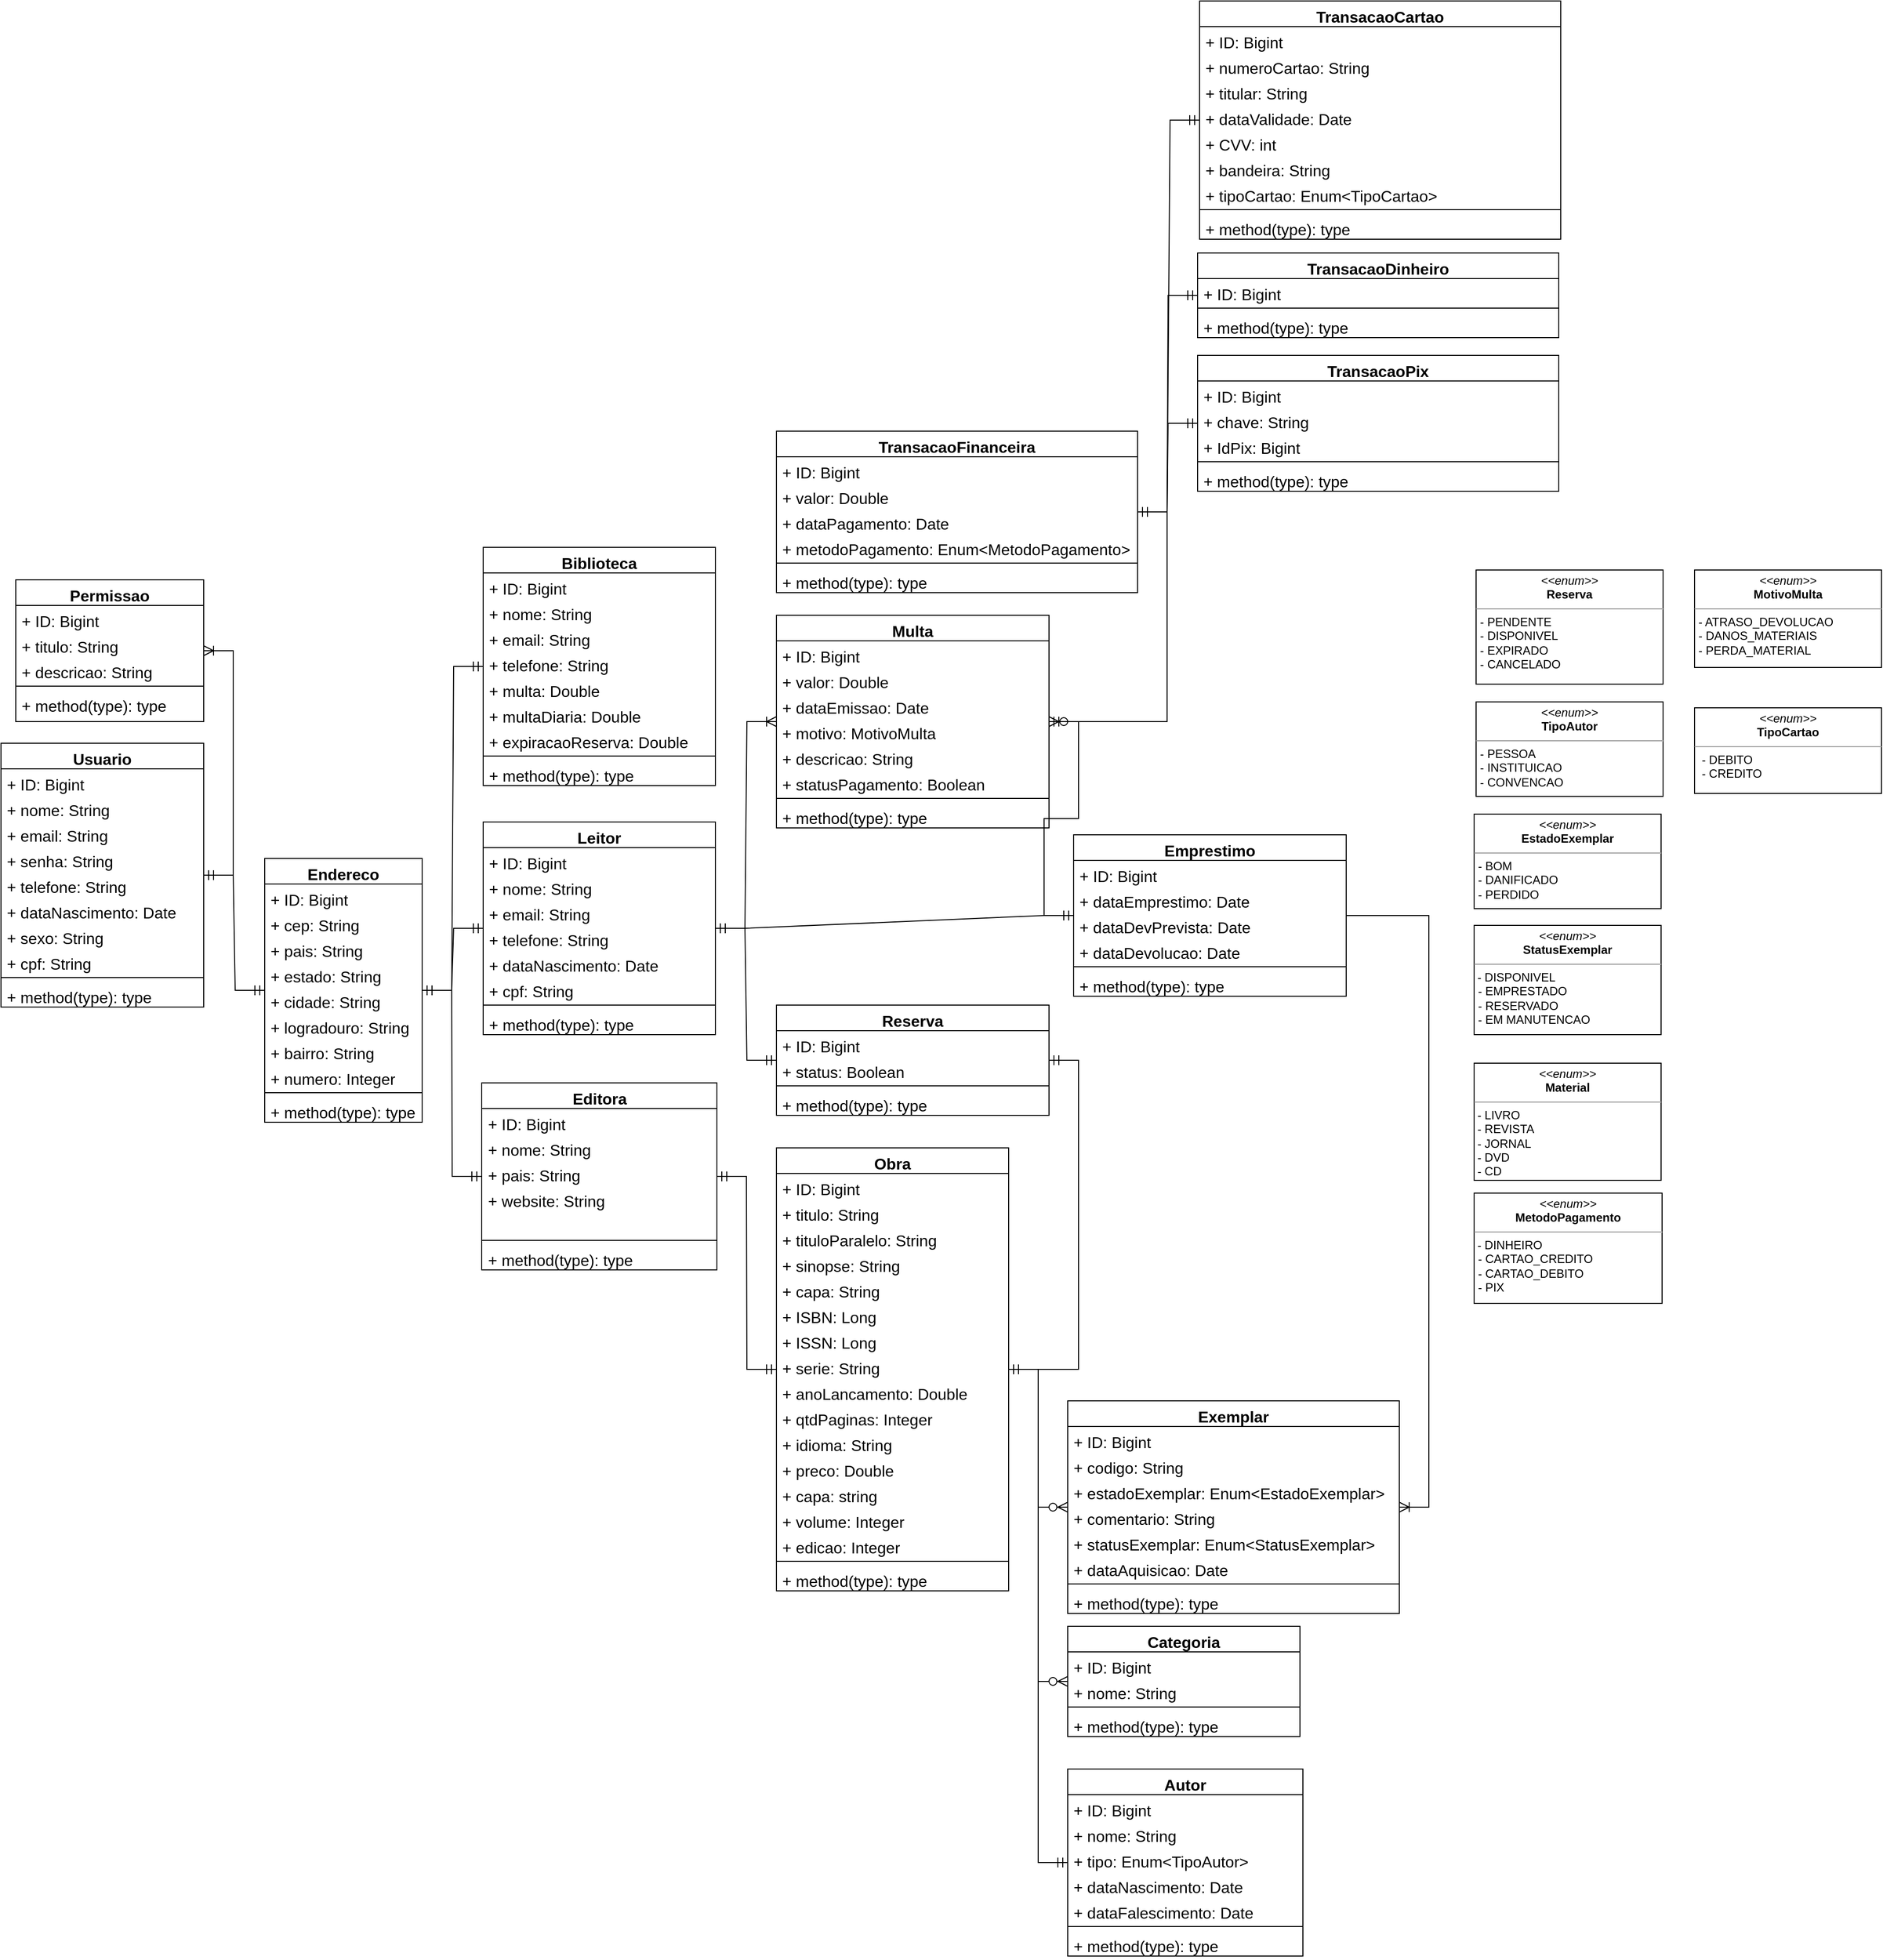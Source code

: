 <mxfile version="21.2.8" type="device">
  <diagram id="DWQakJfuZQLqsjroe_EJ" name="Página-2">
    <mxGraphModel dx="2872" dy="2412" grid="1" gridSize="10" guides="1" tooltips="1" connect="1" arrows="1" fold="1" page="0" pageScale="1" pageWidth="827" pageHeight="1169" math="0" shadow="0">
      <root>
        <mxCell id="0" />
        <mxCell id="1" parent="0" />
        <mxCell id="TvB01HInyNMDAijSG_3_-1" value="Usuario" style="swimlane;fontStyle=1;align=center;verticalAlign=top;childLayout=stackLayout;horizontal=1;startSize=26;horizontalStack=0;resizeParent=1;resizeParentMax=0;resizeLast=0;collapsible=1;marginBottom=0;whiteSpace=wrap;html=1;fontSize=16;" parent="1" vertex="1">
          <mxGeometry x="-653" y="-384" width="206" height="268" as="geometry" />
        </mxCell>
        <object label="+ ID: Bigint" id="TvB01HInyNMDAijSG_3_-2">
          <mxCell style="text;strokeColor=none;fillColor=none;align=left;verticalAlign=top;spacingLeft=4;spacingRight=4;overflow=hidden;rotatable=0;points=[[0,0.5],[1,0.5]];portConstraint=eastwest;whiteSpace=wrap;html=1;fontSize=16;" parent="TvB01HInyNMDAijSG_3_-1" vertex="1">
            <mxGeometry y="26" width="206" height="26" as="geometry" />
          </mxCell>
        </object>
        <mxCell id="TvB01HInyNMDAijSG_3_-8" value="+ nome: String" style="text;strokeColor=none;fillColor=none;align=left;verticalAlign=top;spacingLeft=4;spacingRight=4;overflow=hidden;rotatable=0;points=[[0,0.5],[1,0.5]];portConstraint=eastwest;whiteSpace=wrap;html=1;fontSize=16;" parent="TvB01HInyNMDAijSG_3_-1" vertex="1">
          <mxGeometry y="52" width="206" height="26" as="geometry" />
        </mxCell>
        <mxCell id="TvB01HInyNMDAijSG_3_-14" value="+ email: String" style="text;strokeColor=none;fillColor=none;align=left;verticalAlign=top;spacingLeft=4;spacingRight=4;overflow=hidden;rotatable=0;points=[[0,0.5],[1,0.5]];portConstraint=eastwest;whiteSpace=wrap;html=1;fontSize=16;" parent="TvB01HInyNMDAijSG_3_-1" vertex="1">
          <mxGeometry y="78" width="206" height="26" as="geometry" />
        </mxCell>
        <mxCell id="TvB01HInyNMDAijSG_3_-13" value="+ senha: String" style="text;strokeColor=none;fillColor=none;align=left;verticalAlign=top;spacingLeft=4;spacingRight=4;overflow=hidden;rotatable=0;points=[[0,0.5],[1,0.5]];portConstraint=eastwest;whiteSpace=wrap;html=1;fontSize=16;" parent="TvB01HInyNMDAijSG_3_-1" vertex="1">
          <mxGeometry y="104" width="206" height="26" as="geometry" />
        </mxCell>
        <mxCell id="TvB01HInyNMDAijSG_3_-12" value="+ telefone: String" style="text;strokeColor=none;fillColor=none;align=left;verticalAlign=top;spacingLeft=4;spacingRight=4;overflow=hidden;rotatable=0;points=[[0,0.5],[1,0.5]];portConstraint=eastwest;whiteSpace=wrap;html=1;fontSize=16;" parent="TvB01HInyNMDAijSG_3_-1" vertex="1">
          <mxGeometry y="130" width="206" height="26" as="geometry" />
        </mxCell>
        <mxCell id="TvB01HInyNMDAijSG_3_-113" value="+ dataNascimento: Date" style="text;strokeColor=none;fillColor=none;align=left;verticalAlign=top;spacingLeft=4;spacingRight=4;overflow=hidden;rotatable=0;points=[[0,0.5],[1,0.5]];portConstraint=eastwest;whiteSpace=wrap;html=1;fontSize=16;" parent="TvB01HInyNMDAijSG_3_-1" vertex="1">
          <mxGeometry y="156" width="206" height="26" as="geometry" />
        </mxCell>
        <mxCell id="kMfs-ZxqRqYg7C4qySyA-1" value="+ sexo: String" style="text;strokeColor=none;fillColor=none;align=left;verticalAlign=top;spacingLeft=4;spacingRight=4;overflow=hidden;rotatable=0;points=[[0,0.5],[1,0.5]];portConstraint=eastwest;whiteSpace=wrap;html=1;fontSize=16;" parent="TvB01HInyNMDAijSG_3_-1" vertex="1">
          <mxGeometry y="182" width="206" height="26" as="geometry" />
        </mxCell>
        <mxCell id="TvB01HInyNMDAijSG_3_-115" value="+ cpf: String" style="text;strokeColor=none;fillColor=none;align=left;verticalAlign=top;spacingLeft=4;spacingRight=4;overflow=hidden;rotatable=0;points=[[0,0.5],[1,0.5]];portConstraint=eastwest;whiteSpace=wrap;html=1;fontSize=16;" parent="TvB01HInyNMDAijSG_3_-1" vertex="1">
          <mxGeometry y="208" width="206" height="26" as="geometry" />
        </mxCell>
        <mxCell id="TvB01HInyNMDAijSG_3_-3" value="" style="line;strokeWidth=1;fillColor=none;align=left;verticalAlign=middle;spacingTop=-1;spacingLeft=3;spacingRight=3;rotatable=0;labelPosition=right;points=[];portConstraint=eastwest;strokeColor=inherit;fontSize=16;" parent="TvB01HInyNMDAijSG_3_-1" vertex="1">
          <mxGeometry y="234" width="206" height="8" as="geometry" />
        </mxCell>
        <mxCell id="TvB01HInyNMDAijSG_3_-4" value="+ method(type): type" style="text;strokeColor=none;fillColor=none;align=left;verticalAlign=top;spacingLeft=4;spacingRight=4;overflow=hidden;rotatable=0;points=[[0,0.5],[1,0.5]];portConstraint=eastwest;whiteSpace=wrap;html=1;fontSize=16;" parent="TvB01HInyNMDAijSG_3_-1" vertex="1">
          <mxGeometry y="242" width="206" height="26" as="geometry" />
        </mxCell>
        <mxCell id="TvB01HInyNMDAijSG_3_-21" value="Permissao" style="swimlane;fontStyle=1;align=center;verticalAlign=top;childLayout=stackLayout;horizontal=1;startSize=26;horizontalStack=0;resizeParent=1;resizeParentMax=0;resizeLast=0;collapsible=1;marginBottom=0;whiteSpace=wrap;html=1;fontSize=16;" parent="1" vertex="1">
          <mxGeometry x="-638" y="-550" width="191" height="144" as="geometry" />
        </mxCell>
        <mxCell id="TvB01HInyNMDAijSG_3_-22" value="+ ID: Bigint" style="text;strokeColor=none;fillColor=none;align=left;verticalAlign=top;spacingLeft=4;spacingRight=4;overflow=hidden;rotatable=0;points=[[0,0.5],[1,0.5]];portConstraint=eastwest;whiteSpace=wrap;html=1;fontSize=16;" parent="TvB01HInyNMDAijSG_3_-21" vertex="1">
          <mxGeometry y="26" width="191" height="26" as="geometry" />
        </mxCell>
        <mxCell id="TvB01HInyNMDAijSG_3_-26" value="+ titulo: String" style="text;strokeColor=none;fillColor=none;align=left;verticalAlign=top;spacingLeft=4;spacingRight=4;overflow=hidden;rotatable=0;points=[[0,0.5],[1,0.5]];portConstraint=eastwest;whiteSpace=wrap;html=1;fontSize=16;" parent="TvB01HInyNMDAijSG_3_-21" vertex="1">
          <mxGeometry y="52" width="191" height="26" as="geometry" />
        </mxCell>
        <mxCell id="TvB01HInyNMDAijSG_3_-25" value="+ descricao: String" style="text;strokeColor=none;fillColor=none;align=left;verticalAlign=top;spacingLeft=4;spacingRight=4;overflow=hidden;rotatable=0;points=[[0,0.5],[1,0.5]];portConstraint=eastwest;whiteSpace=wrap;html=1;fontSize=16;" parent="TvB01HInyNMDAijSG_3_-21" vertex="1">
          <mxGeometry y="78" width="191" height="26" as="geometry" />
        </mxCell>
        <mxCell id="TvB01HInyNMDAijSG_3_-23" value="" style="line;strokeWidth=1;fillColor=none;align=left;verticalAlign=middle;spacingTop=-1;spacingLeft=3;spacingRight=3;rotatable=0;labelPosition=right;points=[];portConstraint=eastwest;strokeColor=inherit;fontSize=16;" parent="TvB01HInyNMDAijSG_3_-21" vertex="1">
          <mxGeometry y="104" width="191" height="8" as="geometry" />
        </mxCell>
        <mxCell id="TvB01HInyNMDAijSG_3_-24" value="+ method(type): type" style="text;strokeColor=none;fillColor=none;align=left;verticalAlign=top;spacingLeft=4;spacingRight=4;overflow=hidden;rotatable=0;points=[[0,0.5],[1,0.5]];portConstraint=eastwest;whiteSpace=wrap;html=1;fontSize=16;" parent="TvB01HInyNMDAijSG_3_-21" vertex="1">
          <mxGeometry y="112" width="191" height="32" as="geometry" />
        </mxCell>
        <mxCell id="TvB01HInyNMDAijSG_3_-56" value="Biblioteca" style="swimlane;fontStyle=1;align=center;verticalAlign=top;childLayout=stackLayout;horizontal=1;startSize=26;horizontalStack=0;resizeParent=1;resizeParentMax=0;resizeLast=0;collapsible=1;marginBottom=0;whiteSpace=wrap;html=1;fontSize=16;" parent="1" vertex="1">
          <mxGeometry x="-163" y="-583" width="236" height="242" as="geometry" />
        </mxCell>
        <mxCell id="TvB01HInyNMDAijSG_3_-57" value="+ ID: Bigint" style="text;strokeColor=none;fillColor=none;align=left;verticalAlign=top;spacingLeft=4;spacingRight=4;overflow=hidden;rotatable=0;points=[[0,0.5],[1,0.5]];portConstraint=eastwest;whiteSpace=wrap;html=1;fontSize=16;" parent="TvB01HInyNMDAijSG_3_-56" vertex="1">
          <mxGeometry y="26" width="236" height="26" as="geometry" />
        </mxCell>
        <mxCell id="TvB01HInyNMDAijSG_3_-64" value="+ nome: String" style="text;strokeColor=none;fillColor=none;align=left;verticalAlign=top;spacingLeft=4;spacingRight=4;overflow=hidden;rotatable=0;points=[[0,0.5],[1,0.5]];portConstraint=eastwest;whiteSpace=wrap;html=1;fontSize=16;" parent="TvB01HInyNMDAijSG_3_-56" vertex="1">
          <mxGeometry y="52" width="236" height="26" as="geometry" />
        </mxCell>
        <mxCell id="TvB01HInyNMDAijSG_3_-90" value="+ email: String" style="text;strokeColor=none;fillColor=none;align=left;verticalAlign=top;spacingLeft=4;spacingRight=4;overflow=hidden;rotatable=0;points=[[0,0.5],[1,0.5]];portConstraint=eastwest;whiteSpace=wrap;html=1;fontSize=16;" parent="TvB01HInyNMDAijSG_3_-56" vertex="1">
          <mxGeometry y="78" width="236" height="26" as="geometry" />
        </mxCell>
        <mxCell id="TvB01HInyNMDAijSG_3_-91" value="+ telefone: String" style="text;strokeColor=none;fillColor=none;align=left;verticalAlign=top;spacingLeft=4;spacingRight=4;overflow=hidden;rotatable=0;points=[[0,0.5],[1,0.5]];portConstraint=eastwest;whiteSpace=wrap;html=1;fontSize=16;" parent="TvB01HInyNMDAijSG_3_-56" vertex="1">
          <mxGeometry y="104" width="236" height="26" as="geometry" />
        </mxCell>
        <mxCell id="TvB01HInyNMDAijSG_3_-92" value="+ multa: Double" style="text;strokeColor=none;fillColor=none;align=left;verticalAlign=top;spacingLeft=4;spacingRight=4;overflow=hidden;rotatable=0;points=[[0,0.5],[1,0.5]];portConstraint=eastwest;whiteSpace=wrap;html=1;fontSize=16;" parent="TvB01HInyNMDAijSG_3_-56" vertex="1">
          <mxGeometry y="130" width="236" height="26" as="geometry" />
        </mxCell>
        <mxCell id="TvB01HInyNMDAijSG_3_-93" value="+ multaDiaria: Double" style="text;strokeColor=none;fillColor=none;align=left;verticalAlign=top;spacingLeft=4;spacingRight=4;overflow=hidden;rotatable=0;points=[[0,0.5],[1,0.5]];portConstraint=eastwest;whiteSpace=wrap;html=1;fontSize=16;" parent="TvB01HInyNMDAijSG_3_-56" vertex="1">
          <mxGeometry y="156" width="236" height="26" as="geometry" />
        </mxCell>
        <mxCell id="kMfs-ZxqRqYg7C4qySyA-23" value="+ expiracaoReserva: Double" style="text;strokeColor=none;fillColor=none;align=left;verticalAlign=top;spacingLeft=4;spacingRight=4;overflow=hidden;rotatable=0;points=[[0,0.5],[1,0.5]];portConstraint=eastwest;whiteSpace=wrap;html=1;fontSize=16;" parent="TvB01HInyNMDAijSG_3_-56" vertex="1">
          <mxGeometry y="182" width="236" height="26" as="geometry" />
        </mxCell>
        <mxCell id="TvB01HInyNMDAijSG_3_-58" value="" style="line;strokeWidth=1;fillColor=none;align=left;verticalAlign=middle;spacingTop=-1;spacingLeft=3;spacingRight=3;rotatable=0;labelPosition=right;points=[];portConstraint=eastwest;strokeColor=inherit;fontSize=16;" parent="TvB01HInyNMDAijSG_3_-56" vertex="1">
          <mxGeometry y="208" width="236" height="8" as="geometry" />
        </mxCell>
        <mxCell id="TvB01HInyNMDAijSG_3_-59" value="+ method(type): type" style="text;strokeColor=none;fillColor=none;align=left;verticalAlign=top;spacingLeft=4;spacingRight=4;overflow=hidden;rotatable=0;points=[[0,0.5],[1,0.5]];portConstraint=eastwest;whiteSpace=wrap;html=1;fontSize=16;" parent="TvB01HInyNMDAijSG_3_-56" vertex="1">
          <mxGeometry y="216" width="236" height="26" as="geometry" />
        </mxCell>
        <mxCell id="TvB01HInyNMDAijSG_3_-65" value="Endereco" style="swimlane;fontStyle=1;align=center;verticalAlign=top;childLayout=stackLayout;horizontal=1;startSize=26;horizontalStack=0;resizeParent=1;resizeParentMax=0;resizeLast=0;collapsible=1;marginBottom=0;whiteSpace=wrap;html=1;fontSize=16;" parent="1" vertex="1">
          <mxGeometry x="-385" y="-267" width="160" height="268" as="geometry" />
        </mxCell>
        <mxCell id="TvB01HInyNMDAijSG_3_-66" value="+ ID: Bigint" style="text;strokeColor=none;fillColor=none;align=left;verticalAlign=top;spacingLeft=4;spacingRight=4;overflow=hidden;rotatable=0;points=[[0,0.5],[1,0.5]];portConstraint=eastwest;whiteSpace=wrap;html=1;fontSize=16;" parent="TvB01HInyNMDAijSG_3_-65" vertex="1">
          <mxGeometry y="26" width="160" height="26" as="geometry" />
        </mxCell>
        <mxCell id="TvB01HInyNMDAijSG_3_-67" value="+ cep: String" style="text;strokeColor=none;fillColor=none;align=left;verticalAlign=top;spacingLeft=4;spacingRight=4;overflow=hidden;rotatable=0;points=[[0,0.5],[1,0.5]];portConstraint=eastwest;whiteSpace=wrap;html=1;fontSize=16;" parent="TvB01HInyNMDAijSG_3_-65" vertex="1">
          <mxGeometry y="52" width="160" height="26" as="geometry" />
        </mxCell>
        <mxCell id="TvB01HInyNMDAijSG_3_-68" value="+ pais: String" style="text;strokeColor=none;fillColor=none;align=left;verticalAlign=top;spacingLeft=4;spacingRight=4;overflow=hidden;rotatable=0;points=[[0,0.5],[1,0.5]];portConstraint=eastwest;whiteSpace=wrap;html=1;fontSize=16;" parent="TvB01HInyNMDAijSG_3_-65" vertex="1">
          <mxGeometry y="78" width="160" height="26" as="geometry" />
        </mxCell>
        <mxCell id="TvB01HInyNMDAijSG_3_-69" value="+ estado: String" style="text;strokeColor=none;fillColor=none;align=left;verticalAlign=top;spacingLeft=4;spacingRight=4;overflow=hidden;rotatable=0;points=[[0,0.5],[1,0.5]];portConstraint=eastwest;whiteSpace=wrap;html=1;fontSize=16;" parent="TvB01HInyNMDAijSG_3_-65" vertex="1">
          <mxGeometry y="104" width="160" height="26" as="geometry" />
        </mxCell>
        <mxCell id="TvB01HInyNMDAijSG_3_-70" value="+ cidade: String" style="text;strokeColor=none;fillColor=none;align=left;verticalAlign=top;spacingLeft=4;spacingRight=4;overflow=hidden;rotatable=0;points=[[0,0.5],[1,0.5]];portConstraint=eastwest;whiteSpace=wrap;html=1;fontSize=16;" parent="TvB01HInyNMDAijSG_3_-65" vertex="1">
          <mxGeometry y="130" width="160" height="26" as="geometry" />
        </mxCell>
        <mxCell id="TvB01HInyNMDAijSG_3_-71" value="+ logradouro: String" style="text;strokeColor=none;fillColor=none;align=left;verticalAlign=top;spacingLeft=4;spacingRight=4;overflow=hidden;rotatable=0;points=[[0,0.5],[1,0.5]];portConstraint=eastwest;whiteSpace=wrap;html=1;fontSize=16;" parent="TvB01HInyNMDAijSG_3_-65" vertex="1">
          <mxGeometry y="156" width="160" height="26" as="geometry" />
        </mxCell>
        <mxCell id="TvB01HInyNMDAijSG_3_-81" value="+ bairro: String" style="text;strokeColor=none;fillColor=none;align=left;verticalAlign=top;spacingLeft=4;spacingRight=4;overflow=hidden;rotatable=0;points=[[0,0.5],[1,0.5]];portConstraint=eastwest;whiteSpace=wrap;html=1;fontSize=16;" parent="TvB01HInyNMDAijSG_3_-65" vertex="1">
          <mxGeometry y="182" width="160" height="26" as="geometry" />
        </mxCell>
        <mxCell id="TvB01HInyNMDAijSG_3_-80" value="+ numero: Integer" style="text;strokeColor=none;fillColor=none;align=left;verticalAlign=top;spacingLeft=4;spacingRight=4;overflow=hidden;rotatable=0;points=[[0,0.5],[1,0.5]];portConstraint=eastwest;whiteSpace=wrap;html=1;fontSize=16;" parent="TvB01HInyNMDAijSG_3_-65" vertex="1">
          <mxGeometry y="208" width="160" height="26" as="geometry" />
        </mxCell>
        <mxCell id="TvB01HInyNMDAijSG_3_-72" value="" style="line;strokeWidth=1;fillColor=none;align=left;verticalAlign=middle;spacingTop=-1;spacingLeft=3;spacingRight=3;rotatable=0;labelPosition=right;points=[];portConstraint=eastwest;strokeColor=inherit;fontSize=16;" parent="TvB01HInyNMDAijSG_3_-65" vertex="1">
          <mxGeometry y="234" width="160" height="8" as="geometry" />
        </mxCell>
        <mxCell id="TvB01HInyNMDAijSG_3_-73" value="+ method(type): type" style="text;strokeColor=none;fillColor=none;align=left;verticalAlign=top;spacingLeft=4;spacingRight=4;overflow=hidden;rotatable=0;points=[[0,0.5],[1,0.5]];portConstraint=eastwest;whiteSpace=wrap;html=1;fontSize=16;" parent="TvB01HInyNMDAijSG_3_-65" vertex="1">
          <mxGeometry y="242" width="160" height="26" as="geometry" />
        </mxCell>
        <mxCell id="TvB01HInyNMDAijSG_3_-82" value="" style="edgeStyle=entityRelationEdgeStyle;fontSize=12;html=1;endArrow=ERmandOne;startArrow=ERmandOne;rounded=0;startSize=8;endSize=8;" parent="1" source="TvB01HInyNMDAijSG_3_-1" target="TvB01HInyNMDAijSG_3_-65" edge="1">
          <mxGeometry width="100" height="100" relative="1" as="geometry">
            <mxPoint x="333" y="-152" as="sourcePoint" />
            <mxPoint x="433" y="-252" as="targetPoint" />
          </mxGeometry>
        </mxCell>
        <mxCell id="TvB01HInyNMDAijSG_3_-83" value="" style="edgeStyle=entityRelationEdgeStyle;fontSize=12;html=1;endArrow=ERmandOne;startArrow=ERmandOne;rounded=0;startSize=8;endSize=8;" parent="1" source="TvB01HInyNMDAijSG_3_-65" target="TvB01HInyNMDAijSG_3_-56" edge="1">
          <mxGeometry width="100" height="100" relative="1" as="geometry">
            <mxPoint x="333" y="-152" as="sourcePoint" />
            <mxPoint x="433" y="-252" as="targetPoint" />
          </mxGeometry>
        </mxCell>
        <mxCell id="TvB01HInyNMDAijSG_3_-95" value="Exemplar" style="swimlane;fontStyle=1;align=center;verticalAlign=top;childLayout=stackLayout;horizontal=1;startSize=26;horizontalStack=0;resizeParent=1;resizeParentMax=0;resizeLast=0;collapsible=1;marginBottom=0;whiteSpace=wrap;html=1;fontSize=16;" parent="1" vertex="1">
          <mxGeometry x="431" y="284" width="337" height="216" as="geometry" />
        </mxCell>
        <mxCell id="TvB01HInyNMDAijSG_3_-96" value="+ ID: Bigint" style="text;strokeColor=none;fillColor=none;align=left;verticalAlign=top;spacingLeft=4;spacingRight=4;overflow=hidden;rotatable=0;points=[[0,0.5],[1,0.5]];portConstraint=eastwest;whiteSpace=wrap;html=1;fontSize=16;" parent="TvB01HInyNMDAijSG_3_-95" vertex="1">
          <mxGeometry y="26" width="337" height="26" as="geometry" />
        </mxCell>
        <mxCell id="TvB01HInyNMDAijSG_3_-137" value="+ codigo: String" style="text;strokeColor=none;fillColor=none;align=left;verticalAlign=top;spacingLeft=4;spacingRight=4;overflow=hidden;rotatable=0;points=[[0,0.5],[1,0.5]];portConstraint=eastwest;whiteSpace=wrap;html=1;fontSize=16;" parent="TvB01HInyNMDAijSG_3_-95" vertex="1">
          <mxGeometry y="52" width="337" height="26" as="geometry" />
        </mxCell>
        <mxCell id="TvB01HInyNMDAijSG_3_-136" value="+ estadoExemplar: Enum&amp;lt;EstadoExemplar&amp;gt;" style="text;strokeColor=none;fillColor=none;align=left;verticalAlign=top;spacingLeft=4;spacingRight=4;overflow=hidden;rotatable=0;points=[[0,0.5],[1,0.5]];portConstraint=eastwest;whiteSpace=wrap;html=1;fontSize=16;" parent="TvB01HInyNMDAijSG_3_-95" vertex="1">
          <mxGeometry y="78" width="337" height="26" as="geometry" />
        </mxCell>
        <mxCell id="TvB01HInyNMDAijSG_3_-139" value="+ comentario: String" style="text;strokeColor=none;fillColor=none;align=left;verticalAlign=top;spacingLeft=4;spacingRight=4;overflow=hidden;rotatable=0;points=[[0,0.5],[1,0.5]];portConstraint=eastwest;whiteSpace=wrap;html=1;fontSize=16;" parent="TvB01HInyNMDAijSG_3_-95" vertex="1">
          <mxGeometry y="104" width="337" height="26" as="geometry" />
        </mxCell>
        <mxCell id="TvB01HInyNMDAijSG_3_-142" value="+ statusExemplar: Enum&amp;lt;StatusExemplar&amp;gt;" style="text;strokeColor=none;fillColor=none;align=left;verticalAlign=top;spacingLeft=4;spacingRight=4;overflow=hidden;rotatable=0;points=[[0,0.5],[1,0.5]];portConstraint=eastwest;whiteSpace=wrap;html=1;fontSize=16;" parent="TvB01HInyNMDAijSG_3_-95" vertex="1">
          <mxGeometry y="130" width="337" height="26" as="geometry" />
        </mxCell>
        <mxCell id="TvB01HInyNMDAijSG_3_-140" value="+ dataAquisicao: Date" style="text;strokeColor=none;fillColor=none;align=left;verticalAlign=top;spacingLeft=4;spacingRight=4;overflow=hidden;rotatable=0;points=[[0,0.5],[1,0.5]];portConstraint=eastwest;whiteSpace=wrap;html=1;fontSize=16;" parent="TvB01HInyNMDAijSG_3_-95" vertex="1">
          <mxGeometry y="156" width="337" height="26" as="geometry" />
        </mxCell>
        <mxCell id="TvB01HInyNMDAijSG_3_-102" value="" style="line;strokeWidth=1;fillColor=none;align=left;verticalAlign=middle;spacingTop=-1;spacingLeft=3;spacingRight=3;rotatable=0;labelPosition=right;points=[];portConstraint=eastwest;strokeColor=inherit;fontSize=16;" parent="TvB01HInyNMDAijSG_3_-95" vertex="1">
          <mxGeometry y="182" width="337" height="8" as="geometry" />
        </mxCell>
        <mxCell id="TvB01HInyNMDAijSG_3_-103" value="+ method(type): type" style="text;strokeColor=none;fillColor=none;align=left;verticalAlign=top;spacingLeft=4;spacingRight=4;overflow=hidden;rotatable=0;points=[[0,0.5],[1,0.5]];portConstraint=eastwest;whiteSpace=wrap;html=1;fontSize=16;" parent="TvB01HInyNMDAijSG_3_-95" vertex="1">
          <mxGeometry y="190" width="337" height="26" as="geometry" />
        </mxCell>
        <mxCell id="TvB01HInyNMDAijSG_3_-104" value="Leitor" style="swimlane;fontStyle=1;align=center;verticalAlign=top;childLayout=stackLayout;horizontal=1;startSize=26;horizontalStack=0;resizeParent=1;resizeParentMax=0;resizeLast=0;collapsible=1;marginBottom=0;whiteSpace=wrap;html=1;fontSize=16;" parent="1" vertex="1">
          <mxGeometry x="-163" y="-304" width="236" height="216" as="geometry" />
        </mxCell>
        <mxCell id="TvB01HInyNMDAijSG_3_-105" value="+ ID: Bigint" style="text;strokeColor=none;fillColor=none;align=left;verticalAlign=top;spacingLeft=4;spacingRight=4;overflow=hidden;rotatable=0;points=[[0,0.5],[1,0.5]];portConstraint=eastwest;whiteSpace=wrap;html=1;fontSize=16;" parent="TvB01HInyNMDAijSG_3_-104" vertex="1">
          <mxGeometry y="26" width="236" height="26" as="geometry" />
        </mxCell>
        <mxCell id="TvB01HInyNMDAijSG_3_-106" value="+ nome: String" style="text;strokeColor=none;fillColor=none;align=left;verticalAlign=top;spacingLeft=4;spacingRight=4;overflow=hidden;rotatable=0;points=[[0,0.5],[1,0.5]];portConstraint=eastwest;whiteSpace=wrap;html=1;fontSize=16;" parent="TvB01HInyNMDAijSG_3_-104" vertex="1">
          <mxGeometry y="52" width="236" height="26" as="geometry" />
        </mxCell>
        <mxCell id="TvB01HInyNMDAijSG_3_-107" value="+ email: String" style="text;strokeColor=none;fillColor=none;align=left;verticalAlign=top;spacingLeft=4;spacingRight=4;overflow=hidden;rotatable=0;points=[[0,0.5],[1,0.5]];portConstraint=eastwest;whiteSpace=wrap;html=1;fontSize=16;" parent="TvB01HInyNMDAijSG_3_-104" vertex="1">
          <mxGeometry y="78" width="236" height="26" as="geometry" />
        </mxCell>
        <mxCell id="TvB01HInyNMDAijSG_3_-110" value="+ telefone: String" style="text;strokeColor=none;fillColor=none;align=left;verticalAlign=top;spacingLeft=4;spacingRight=4;overflow=hidden;rotatable=0;points=[[0,0.5],[1,0.5]];portConstraint=eastwest;whiteSpace=wrap;html=1;fontSize=16;" parent="TvB01HInyNMDAijSG_3_-104" vertex="1">
          <mxGeometry y="104" width="236" height="26" as="geometry" />
        </mxCell>
        <mxCell id="TvB01HInyNMDAijSG_3_-112" value="+ dataNascimento: Date" style="text;strokeColor=none;fillColor=none;align=left;verticalAlign=top;spacingLeft=4;spacingRight=4;overflow=hidden;rotatable=0;points=[[0,0.5],[1,0.5]];portConstraint=eastwest;whiteSpace=wrap;html=1;fontSize=16;" parent="TvB01HInyNMDAijSG_3_-104" vertex="1">
          <mxGeometry y="130" width="236" height="26" as="geometry" />
        </mxCell>
        <mxCell id="TvB01HInyNMDAijSG_3_-116" value="+ cpf: String" style="text;strokeColor=none;fillColor=none;align=left;verticalAlign=top;spacingLeft=4;spacingRight=4;overflow=hidden;rotatable=0;points=[[0,0.5],[1,0.5]];portConstraint=eastwest;whiteSpace=wrap;html=1;fontSize=16;" parent="TvB01HInyNMDAijSG_3_-104" vertex="1">
          <mxGeometry y="156" width="236" height="26" as="geometry" />
        </mxCell>
        <mxCell id="TvB01HInyNMDAijSG_3_-108" value="" style="line;strokeWidth=1;fillColor=none;align=left;verticalAlign=middle;spacingTop=-1;spacingLeft=3;spacingRight=3;rotatable=0;labelPosition=right;points=[];portConstraint=eastwest;strokeColor=inherit;fontSize=16;" parent="TvB01HInyNMDAijSG_3_-104" vertex="1">
          <mxGeometry y="182" width="236" height="8" as="geometry" />
        </mxCell>
        <mxCell id="TvB01HInyNMDAijSG_3_-109" value="+ method(type): type" style="text;strokeColor=none;fillColor=none;align=left;verticalAlign=top;spacingLeft=4;spacingRight=4;overflow=hidden;rotatable=0;points=[[0,0.5],[1,0.5]];portConstraint=eastwest;whiteSpace=wrap;html=1;fontSize=16;" parent="TvB01HInyNMDAijSG_3_-104" vertex="1">
          <mxGeometry y="190" width="236" height="26" as="geometry" />
        </mxCell>
        <mxCell id="TvB01HInyNMDAijSG_3_-111" value="" style="edgeStyle=entityRelationEdgeStyle;fontSize=12;html=1;endArrow=ERmandOne;startArrow=ERmandOne;rounded=0;startSize=8;endSize=8;" parent="1" source="TvB01HInyNMDAijSG_3_-65" target="TvB01HInyNMDAijSG_3_-104" edge="1">
          <mxGeometry width="100" height="100" relative="1" as="geometry">
            <mxPoint x="208" y="30" as="sourcePoint" />
            <mxPoint x="362" y="-421" as="targetPoint" />
          </mxGeometry>
        </mxCell>
        <mxCell id="TvB01HInyNMDAijSG_3_-118" value="Obra" style="swimlane;fontStyle=1;align=center;verticalAlign=top;childLayout=stackLayout;horizontal=1;startSize=26;horizontalStack=0;resizeParent=1;resizeParentMax=0;resizeLast=0;collapsible=1;marginBottom=0;whiteSpace=wrap;html=1;fontSize=16;" parent="1" vertex="1">
          <mxGeometry x="135" y="27" width="236" height="450" as="geometry" />
        </mxCell>
        <mxCell id="TvB01HInyNMDAijSG_3_-119" value="+ ID: Bigint" style="text;strokeColor=none;fillColor=none;align=left;verticalAlign=top;spacingLeft=4;spacingRight=4;overflow=hidden;rotatable=0;points=[[0,0.5],[1,0.5]];portConstraint=eastwest;whiteSpace=wrap;html=1;fontSize=16;" parent="TvB01HInyNMDAijSG_3_-118" vertex="1">
          <mxGeometry y="26" width="236" height="26" as="geometry" />
        </mxCell>
        <mxCell id="TvB01HInyNMDAijSG_3_-124" value="+ titulo: String" style="text;strokeColor=none;fillColor=none;align=left;verticalAlign=top;spacingLeft=4;spacingRight=4;overflow=hidden;rotatable=0;points=[[0,0.5],[1,0.5]];portConstraint=eastwest;whiteSpace=wrap;html=1;fontSize=16;" parent="TvB01HInyNMDAijSG_3_-118" vertex="1">
          <mxGeometry y="52" width="236" height="26" as="geometry" />
        </mxCell>
        <mxCell id="TvB01HInyNMDAijSG_3_-128" value="+ tituloParalelo: String" style="text;strokeColor=none;fillColor=none;align=left;verticalAlign=top;spacingLeft=4;spacingRight=4;overflow=hidden;rotatable=0;points=[[0,0.5],[1,0.5]];portConstraint=eastwest;whiteSpace=wrap;html=1;fontSize=16;" parent="TvB01HInyNMDAijSG_3_-118" vertex="1">
          <mxGeometry y="78" width="236" height="26" as="geometry" />
        </mxCell>
        <mxCell id="gpKLXl_Jl8L5Bei-pm9c-24" value="+ sinopse: String" style="text;strokeColor=none;fillColor=none;align=left;verticalAlign=top;spacingLeft=4;spacingRight=4;overflow=hidden;rotatable=0;points=[[0,0.5],[1,0.5]];portConstraint=eastwest;whiteSpace=wrap;html=1;fontSize=16;" parent="TvB01HInyNMDAijSG_3_-118" vertex="1">
          <mxGeometry y="104" width="236" height="26" as="geometry" />
        </mxCell>
        <mxCell id="gpKLXl_Jl8L5Bei-pm9c-25" value="+ capa: String" style="text;strokeColor=none;fillColor=none;align=left;verticalAlign=top;spacingLeft=4;spacingRight=4;overflow=hidden;rotatable=0;points=[[0,0.5],[1,0.5]];portConstraint=eastwest;whiteSpace=wrap;html=1;fontSize=16;" parent="TvB01HInyNMDAijSG_3_-118" vertex="1">
          <mxGeometry y="130" width="236" height="26" as="geometry" />
        </mxCell>
        <mxCell id="TvB01HInyNMDAijSG_3_-127" value="+ ISBN: Long" style="text;strokeColor=none;fillColor=none;align=left;verticalAlign=top;spacingLeft=4;spacingRight=4;overflow=hidden;rotatable=0;points=[[0,0.5],[1,0.5]];portConstraint=eastwest;whiteSpace=wrap;html=1;fontSize=16;" parent="TvB01HInyNMDAijSG_3_-118" vertex="1">
          <mxGeometry y="156" width="236" height="26" as="geometry" />
        </mxCell>
        <mxCell id="W-i9bPLPTuHPCaqKY6D8-98" value="+&amp;nbsp;ISSN: Long" style="text;strokeColor=none;fillColor=none;align=left;verticalAlign=top;spacingLeft=4;spacingRight=4;overflow=hidden;rotatable=0;points=[[0,0.5],[1,0.5]];portConstraint=eastwest;whiteSpace=wrap;html=1;fontSize=16;" vertex="1" parent="TvB01HInyNMDAijSG_3_-118">
          <mxGeometry y="182" width="236" height="26" as="geometry" />
        </mxCell>
        <mxCell id="W-i9bPLPTuHPCaqKY6D8-99" value="+ serie: String" style="text;strokeColor=none;fillColor=none;align=left;verticalAlign=top;spacingLeft=4;spacingRight=4;overflow=hidden;rotatable=0;points=[[0,0.5],[1,0.5]];portConstraint=eastwest;whiteSpace=wrap;html=1;fontSize=16;" vertex="1" parent="TvB01HInyNMDAijSG_3_-118">
          <mxGeometry y="208" width="236" height="26" as="geometry" />
        </mxCell>
        <mxCell id="TvB01HInyNMDAijSG_3_-130" value="+ anoLancamento: Double" style="text;strokeColor=none;fillColor=none;align=left;verticalAlign=top;spacingLeft=4;spacingRight=4;overflow=hidden;rotatable=0;points=[[0,0.5],[1,0.5]];portConstraint=eastwest;whiteSpace=wrap;html=1;fontSize=16;" parent="TvB01HInyNMDAijSG_3_-118" vertex="1">
          <mxGeometry y="234" width="236" height="26" as="geometry" />
        </mxCell>
        <mxCell id="TvB01HInyNMDAijSG_3_-129" value="+ qtdPaginas: Integer" style="text;strokeColor=none;fillColor=none;align=left;verticalAlign=top;spacingLeft=4;spacingRight=4;overflow=hidden;rotatable=0;points=[[0,0.5],[1,0.5]];portConstraint=eastwest;whiteSpace=wrap;html=1;fontSize=16;" parent="TvB01HInyNMDAijSG_3_-118" vertex="1">
          <mxGeometry y="260" width="236" height="26" as="geometry" />
        </mxCell>
        <mxCell id="TvB01HInyNMDAijSG_3_-131" value="+ idioma: String" style="text;strokeColor=none;fillColor=none;align=left;verticalAlign=top;spacingLeft=4;spacingRight=4;overflow=hidden;rotatable=0;points=[[0,0.5],[1,0.5]];portConstraint=eastwest;whiteSpace=wrap;html=1;fontSize=16;" parent="TvB01HInyNMDAijSG_3_-118" vertex="1">
          <mxGeometry y="286" width="236" height="26" as="geometry" />
        </mxCell>
        <mxCell id="TvB01HInyNMDAijSG_3_-126" value="+ preco: Double" style="text;strokeColor=none;fillColor=none;align=left;verticalAlign=top;spacingLeft=4;spacingRight=4;overflow=hidden;rotatable=0;points=[[0,0.5],[1,0.5]];portConstraint=eastwest;whiteSpace=wrap;html=1;fontSize=16;" parent="TvB01HInyNMDAijSG_3_-118" vertex="1">
          <mxGeometry y="312" width="236" height="26" as="geometry" />
        </mxCell>
        <mxCell id="TvB01HInyNMDAijSG_3_-138" value="+ capa: string" style="text;strokeColor=none;fillColor=none;align=left;verticalAlign=top;spacingLeft=4;spacingRight=4;overflow=hidden;rotatable=0;points=[[0,0.5],[1,0.5]];portConstraint=eastwest;whiteSpace=wrap;html=1;fontSize=16;" parent="TvB01HInyNMDAijSG_3_-118" vertex="1">
          <mxGeometry y="338" width="236" height="26" as="geometry" />
        </mxCell>
        <mxCell id="kMfs-ZxqRqYg7C4qySyA-30" value="+ volume: Integer" style="text;strokeColor=none;fillColor=none;align=left;verticalAlign=top;spacingLeft=4;spacingRight=4;overflow=hidden;rotatable=0;points=[[0,0.5],[1,0.5]];portConstraint=eastwest;whiteSpace=wrap;html=1;fontSize=16;" parent="TvB01HInyNMDAijSG_3_-118" vertex="1">
          <mxGeometry y="364" width="236" height="26" as="geometry" />
        </mxCell>
        <mxCell id="W-i9bPLPTuHPCaqKY6D8-100" value="+ edicao: Integer" style="text;strokeColor=none;fillColor=none;align=left;verticalAlign=top;spacingLeft=4;spacingRight=4;overflow=hidden;rotatable=0;points=[[0,0.5],[1,0.5]];portConstraint=eastwest;whiteSpace=wrap;html=1;fontSize=16;" vertex="1" parent="TvB01HInyNMDAijSG_3_-118">
          <mxGeometry y="390" width="236" height="26" as="geometry" />
        </mxCell>
        <mxCell id="TvB01HInyNMDAijSG_3_-122" value="" style="line;strokeWidth=1;fillColor=none;align=left;verticalAlign=middle;spacingTop=-1;spacingLeft=3;spacingRight=3;rotatable=0;labelPosition=right;points=[];portConstraint=eastwest;strokeColor=inherit;fontSize=16;" parent="TvB01HInyNMDAijSG_3_-118" vertex="1">
          <mxGeometry y="416" width="236" height="8" as="geometry" />
        </mxCell>
        <mxCell id="TvB01HInyNMDAijSG_3_-123" value="+ method(type): type" style="text;strokeColor=none;fillColor=none;align=left;verticalAlign=top;spacingLeft=4;spacingRight=4;overflow=hidden;rotatable=0;points=[[0,0.5],[1,0.5]];portConstraint=eastwest;whiteSpace=wrap;html=1;fontSize=16;" parent="TvB01HInyNMDAijSG_3_-118" vertex="1">
          <mxGeometry y="424" width="236" height="26" as="geometry" />
        </mxCell>
        <mxCell id="TvB01HInyNMDAijSG_3_-143" value="" style="edgeStyle=entityRelationEdgeStyle;fontSize=12;html=1;endArrow=ERzeroToMany;endFill=1;rounded=0;startSize=8;endSize=8;" parent="1" source="TvB01HInyNMDAijSG_3_-118" target="TvB01HInyNMDAijSG_3_-95" edge="1">
          <mxGeometry width="100" height="100" relative="1" as="geometry">
            <mxPoint x="403" y="-51" as="sourcePoint" />
            <mxPoint x="503" y="-151" as="targetPoint" />
          </mxGeometry>
        </mxCell>
        <mxCell id="TvB01HInyNMDAijSG_3_-144" value="Autor" style="swimlane;fontStyle=1;align=center;verticalAlign=top;childLayout=stackLayout;horizontal=1;startSize=26;horizontalStack=0;resizeParent=1;resizeParentMax=0;resizeLast=0;collapsible=1;marginBottom=0;whiteSpace=wrap;html=1;fontSize=16;" parent="1" vertex="1">
          <mxGeometry x="431" y="658" width="239" height="190" as="geometry" />
        </mxCell>
        <mxCell id="TvB01HInyNMDAijSG_3_-145" value="+ ID: Bigint" style="text;strokeColor=none;fillColor=none;align=left;verticalAlign=top;spacingLeft=4;spacingRight=4;overflow=hidden;rotatable=0;points=[[0,0.5],[1,0.5]];portConstraint=eastwest;whiteSpace=wrap;html=1;fontSize=16;" parent="TvB01HInyNMDAijSG_3_-144" vertex="1">
          <mxGeometry y="26" width="239" height="26" as="geometry" />
        </mxCell>
        <mxCell id="TvB01HInyNMDAijSG_3_-146" value="+ nome: String" style="text;strokeColor=none;fillColor=none;align=left;verticalAlign=top;spacingLeft=4;spacingRight=4;overflow=hidden;rotatable=0;points=[[0,0.5],[1,0.5]];portConstraint=eastwest;whiteSpace=wrap;html=1;fontSize=16;" parent="TvB01HInyNMDAijSG_3_-144" vertex="1">
          <mxGeometry y="52" width="239" height="26" as="geometry" />
        </mxCell>
        <mxCell id="gpKLXl_Jl8L5Bei-pm9c-3" value="+ tipo: Enum&amp;lt;TipoAutor&amp;gt;" style="text;strokeColor=none;fillColor=none;align=left;verticalAlign=top;spacingLeft=4;spacingRight=4;overflow=hidden;rotatable=0;points=[[0,0.5],[1,0.5]];portConstraint=eastwest;whiteSpace=wrap;html=1;fontSize=16;" parent="TvB01HInyNMDAijSG_3_-144" vertex="1">
          <mxGeometry y="78" width="239" height="26" as="geometry" />
        </mxCell>
        <mxCell id="gpKLXl_Jl8L5Bei-pm9c-2" value="+ dataNascimento: Date&lt;span style=&quot;white-space: pre;&quot;&gt; &lt;/span&gt;" style="text;strokeColor=none;fillColor=none;align=left;verticalAlign=top;spacingLeft=4;spacingRight=4;overflow=hidden;rotatable=0;points=[[0,0.5],[1,0.5]];portConstraint=eastwest;whiteSpace=wrap;html=1;fontSize=16;" parent="TvB01HInyNMDAijSG_3_-144" vertex="1">
          <mxGeometry y="104" width="239" height="26" as="geometry" />
        </mxCell>
        <mxCell id="gpKLXl_Jl8L5Bei-pm9c-1" value="+ dataFalescimento: Date" style="text;strokeColor=none;fillColor=none;align=left;verticalAlign=top;spacingLeft=4;spacingRight=4;overflow=hidden;rotatable=0;points=[[0,0.5],[1,0.5]];portConstraint=eastwest;whiteSpace=wrap;html=1;fontSize=16;" parent="TvB01HInyNMDAijSG_3_-144" vertex="1">
          <mxGeometry y="130" width="239" height="26" as="geometry" />
        </mxCell>
        <mxCell id="TvB01HInyNMDAijSG_3_-151" value="" style="line;strokeWidth=1;fillColor=none;align=left;verticalAlign=middle;spacingTop=-1;spacingLeft=3;spacingRight=3;rotatable=0;labelPosition=right;points=[];portConstraint=eastwest;strokeColor=inherit;fontSize=16;" parent="TvB01HInyNMDAijSG_3_-144" vertex="1">
          <mxGeometry y="156" width="239" height="8" as="geometry" />
        </mxCell>
        <mxCell id="TvB01HInyNMDAijSG_3_-152" value="+ method(type): type" style="text;strokeColor=none;fillColor=none;align=left;verticalAlign=top;spacingLeft=4;spacingRight=4;overflow=hidden;rotatable=0;points=[[0,0.5],[1,0.5]];portConstraint=eastwest;whiteSpace=wrap;html=1;fontSize=16;" parent="TvB01HInyNMDAijSG_3_-144" vertex="1">
          <mxGeometry y="164" width="239" height="26" as="geometry" />
        </mxCell>
        <mxCell id="TvB01HInyNMDAijSG_3_-153" value="Categoria" style="swimlane;fontStyle=1;align=center;verticalAlign=top;childLayout=stackLayout;horizontal=1;startSize=26;horizontalStack=0;resizeParent=1;resizeParentMax=0;resizeLast=0;collapsible=1;marginBottom=0;whiteSpace=wrap;html=1;fontSize=16;" parent="1" vertex="1">
          <mxGeometry x="431" y="513" width="236" height="112" as="geometry" />
        </mxCell>
        <mxCell id="TvB01HInyNMDAijSG_3_-154" value="+ ID: Bigint" style="text;strokeColor=none;fillColor=none;align=left;verticalAlign=top;spacingLeft=4;spacingRight=4;overflow=hidden;rotatable=0;points=[[0,0.5],[1,0.5]];portConstraint=eastwest;whiteSpace=wrap;html=1;fontSize=16;" parent="TvB01HInyNMDAijSG_3_-153" vertex="1">
          <mxGeometry y="26" width="236" height="26" as="geometry" />
        </mxCell>
        <mxCell id="TvB01HInyNMDAijSG_3_-155" value="+ nome: String" style="text;strokeColor=none;fillColor=none;align=left;verticalAlign=top;spacingLeft=4;spacingRight=4;overflow=hidden;rotatable=0;points=[[0,0.5],[1,0.5]];portConstraint=eastwest;whiteSpace=wrap;html=1;fontSize=16;" parent="TvB01HInyNMDAijSG_3_-153" vertex="1">
          <mxGeometry y="52" width="236" height="26" as="geometry" />
        </mxCell>
        <mxCell id="TvB01HInyNMDAijSG_3_-160" value="" style="line;strokeWidth=1;fillColor=none;align=left;verticalAlign=middle;spacingTop=-1;spacingLeft=3;spacingRight=3;rotatable=0;labelPosition=right;points=[];portConstraint=eastwest;strokeColor=inherit;fontSize=16;" parent="TvB01HInyNMDAijSG_3_-153" vertex="1">
          <mxGeometry y="78" width="236" height="8" as="geometry" />
        </mxCell>
        <mxCell id="TvB01HInyNMDAijSG_3_-161" value="+ method(type): type" style="text;strokeColor=none;fillColor=none;align=left;verticalAlign=top;spacingLeft=4;spacingRight=4;overflow=hidden;rotatable=0;points=[[0,0.5],[1,0.5]];portConstraint=eastwest;whiteSpace=wrap;html=1;fontSize=16;" parent="TvB01HInyNMDAijSG_3_-153" vertex="1">
          <mxGeometry y="86" width="236" height="26" as="geometry" />
        </mxCell>
        <mxCell id="gpKLXl_Jl8L5Bei-pm9c-5" value="&lt;p style=&quot;margin:0px;margin-top:4px;text-align:center;&quot;&gt;&lt;i&gt;&amp;lt;&amp;lt;enum&amp;gt;&amp;gt;&lt;/i&gt;&lt;br&gt;&lt;b&gt;TipoAutor&lt;/b&gt;&lt;/p&gt;&lt;hr size=&quot;1&quot;&gt;&lt;p style=&quot;margin:0px;margin-left:4px;&quot;&gt;- PESSOA&lt;/p&gt;&lt;p style=&quot;margin:0px;margin-left:4px;&quot;&gt;- INSTITUICAO&lt;/p&gt;&lt;p style=&quot;margin:0px;margin-left:4px;&quot;&gt;- CONVENCAO&lt;/p&gt;" style="verticalAlign=top;align=left;overflow=fill;fontSize=12;fontFamily=Helvetica;html=1;whiteSpace=wrap;" parent="1" vertex="1">
          <mxGeometry x="846" y="-426" width="190" height="96" as="geometry" />
        </mxCell>
        <mxCell id="gpKLXl_Jl8L5Bei-pm9c-10" value="Editora" style="swimlane;fontStyle=1;align=center;verticalAlign=top;childLayout=stackLayout;horizontal=1;startSize=26;horizontalStack=0;resizeParent=1;resizeParentMax=0;resizeLast=0;collapsible=1;marginBottom=0;whiteSpace=wrap;html=1;fontSize=16;" parent="1" vertex="1">
          <mxGeometry x="-164.5" y="-39" width="239" height="190" as="geometry" />
        </mxCell>
        <mxCell id="gpKLXl_Jl8L5Bei-pm9c-11" value="+ ID: Bigint" style="text;strokeColor=none;fillColor=none;align=left;verticalAlign=top;spacingLeft=4;spacingRight=4;overflow=hidden;rotatable=0;points=[[0,0.5],[1,0.5]];portConstraint=eastwest;whiteSpace=wrap;html=1;fontSize=16;" parent="gpKLXl_Jl8L5Bei-pm9c-10" vertex="1">
          <mxGeometry y="26" width="239" height="26" as="geometry" />
        </mxCell>
        <mxCell id="gpKLXl_Jl8L5Bei-pm9c-12" value="+ nome: String" style="text;strokeColor=none;fillColor=none;align=left;verticalAlign=top;spacingLeft=4;spacingRight=4;overflow=hidden;rotatable=0;points=[[0,0.5],[1,0.5]];portConstraint=eastwest;whiteSpace=wrap;html=1;fontSize=16;" parent="gpKLXl_Jl8L5Bei-pm9c-10" vertex="1">
          <mxGeometry y="52" width="239" height="26" as="geometry" />
        </mxCell>
        <mxCell id="gpKLXl_Jl8L5Bei-pm9c-18" value="+ pais: String" style="text;strokeColor=none;fillColor=none;align=left;verticalAlign=top;spacingLeft=4;spacingRight=4;overflow=hidden;rotatable=0;points=[[0,0.5],[1,0.5]];portConstraint=eastwest;whiteSpace=wrap;html=1;fontSize=16;" parent="gpKLXl_Jl8L5Bei-pm9c-10" vertex="1">
          <mxGeometry y="78" width="239" height="26" as="geometry" />
        </mxCell>
        <mxCell id="gpKLXl_Jl8L5Bei-pm9c-19" value="+ website: String&amp;nbsp;" style="text;strokeColor=none;fillColor=none;align=left;verticalAlign=top;spacingLeft=4;spacingRight=4;overflow=hidden;rotatable=0;points=[[0,0.5],[1,0.5]];portConstraint=eastwest;whiteSpace=wrap;html=1;fontSize=16;" parent="gpKLXl_Jl8L5Bei-pm9c-10" vertex="1">
          <mxGeometry y="104" width="239" height="26" as="geometry" />
        </mxCell>
        <mxCell id="gpKLXl_Jl8L5Bei-pm9c-20" style="text;strokeColor=none;fillColor=none;align=left;verticalAlign=top;spacingLeft=4;spacingRight=4;overflow=hidden;rotatable=0;points=[[0,0.5],[1,0.5]];portConstraint=eastwest;whiteSpace=wrap;html=1;fontSize=16;" parent="gpKLXl_Jl8L5Bei-pm9c-10" vertex="1">
          <mxGeometry y="130" width="239" height="26" as="geometry" />
        </mxCell>
        <mxCell id="gpKLXl_Jl8L5Bei-pm9c-16" value="" style="line;strokeWidth=1;fillColor=none;align=left;verticalAlign=middle;spacingTop=-1;spacingLeft=3;spacingRight=3;rotatable=0;labelPosition=right;points=[];portConstraint=eastwest;strokeColor=inherit;fontSize=16;" parent="gpKLXl_Jl8L5Bei-pm9c-10" vertex="1">
          <mxGeometry y="156" width="239" height="8" as="geometry" />
        </mxCell>
        <mxCell id="gpKLXl_Jl8L5Bei-pm9c-17" value="+ method(type): type" style="text;strokeColor=none;fillColor=none;align=left;verticalAlign=top;spacingLeft=4;spacingRight=4;overflow=hidden;rotatable=0;points=[[0,0.5],[1,0.5]];portConstraint=eastwest;whiteSpace=wrap;html=1;fontSize=16;" parent="gpKLXl_Jl8L5Bei-pm9c-10" vertex="1">
          <mxGeometry y="164" width="239" height="26" as="geometry" />
        </mxCell>
        <mxCell id="gpKLXl_Jl8L5Bei-pm9c-22" value="" style="edgeStyle=entityRelationEdgeStyle;fontSize=12;html=1;endArrow=ERmandOne;startArrow=ERmandOne;rounded=0;startSize=8;endSize=8;" parent="1" source="TvB01HInyNMDAijSG_3_-65" target="gpKLXl_Jl8L5Bei-pm9c-10" edge="1">
          <mxGeometry width="100" height="100" relative="1" as="geometry">
            <mxPoint x="208" y="30" as="sourcePoint" />
            <mxPoint x="362" y="-4" as="targetPoint" />
          </mxGeometry>
        </mxCell>
        <mxCell id="gpKLXl_Jl8L5Bei-pm9c-27" value="" style="edgeStyle=entityRelationEdgeStyle;fontSize=12;html=1;endArrow=ERmandOne;startArrow=ERmandOne;rounded=0;startSize=8;endSize=8;" parent="1" source="TvB01HInyNMDAijSG_3_-118" target="TvB01HInyNMDAijSG_3_-144" edge="1">
          <mxGeometry width="100" height="100" relative="1" as="geometry">
            <mxPoint x="208" y="30" as="sourcePoint" />
            <mxPoint x="335" y="303" as="targetPoint" />
          </mxGeometry>
        </mxCell>
        <mxCell id="gpKLXl_Jl8L5Bei-pm9c-29" value="" style="edgeStyle=entityRelationEdgeStyle;fontSize=12;html=1;endArrow=ERzeroToMany;endFill=1;rounded=0;startSize=8;endSize=8;" parent="1" source="TvB01HInyNMDAijSG_3_-118" target="TvB01HInyNMDAijSG_3_-153" edge="1">
          <mxGeometry width="100" height="100" relative="1" as="geometry">
            <mxPoint x="914" y="61" as="sourcePoint" />
            <mxPoint x="914" y="-286" as="targetPoint" />
          </mxGeometry>
        </mxCell>
        <mxCell id="gpKLXl_Jl8L5Bei-pm9c-30" value="" style="edgeStyle=entityRelationEdgeStyle;fontSize=12;html=1;endArrow=ERmandOne;startArrow=ERmandOne;rounded=0;startSize=8;endSize=8;" parent="1" source="TvB01HInyNMDAijSG_3_-118" target="gpKLXl_Jl8L5Bei-pm9c-10" edge="1">
          <mxGeometry width="100" height="100" relative="1" as="geometry">
            <mxPoint x="208" y="30" as="sourcePoint" />
            <mxPoint x="335" y="303" as="targetPoint" />
          </mxGeometry>
        </mxCell>
        <mxCell id="gpKLXl_Jl8L5Bei-pm9c-35" value="" style="edgeStyle=entityRelationEdgeStyle;fontSize=12;html=1;endArrow=ERoneToMany;startSize=8;endSize=8;strokeColor=default;rounded=0;" parent="1" source="TvB01HInyNMDAijSG_3_-1" target="TvB01HInyNMDAijSG_3_-21" edge="1">
          <mxGeometry width="100" height="100" relative="1" as="geometry">
            <mxPoint x="-416" y="-403" as="sourcePoint" />
            <mxPoint x="-316" y="-503" as="targetPoint" />
          </mxGeometry>
        </mxCell>
        <mxCell id="kMfs-ZxqRqYg7C4qySyA-2" style="edgeStyle=none;curved=1;rounded=0;orthogonalLoop=1;jettySize=auto;html=1;exitX=0.75;exitY=0;exitDx=0;exitDy=0;fontSize=12;startSize=8;endSize=8;" parent="1" source="TvB01HInyNMDAijSG_3_-144" target="TvB01HInyNMDAijSG_3_-144" edge="1">
          <mxGeometry relative="1" as="geometry" />
        </mxCell>
        <mxCell id="kMfs-ZxqRqYg7C4qySyA-3" value="Emprestimo" style="swimlane;fontStyle=1;align=center;verticalAlign=top;childLayout=stackLayout;horizontal=1;startSize=26;horizontalStack=0;resizeParent=1;resizeParentMax=0;resizeLast=0;collapsible=1;marginBottom=0;whiteSpace=wrap;html=1;fontSize=16;" parent="1" vertex="1">
          <mxGeometry x="437" y="-291" width="277" height="164" as="geometry" />
        </mxCell>
        <mxCell id="kMfs-ZxqRqYg7C4qySyA-4" value="+ ID: Bigint" style="text;strokeColor=none;fillColor=none;align=left;verticalAlign=top;spacingLeft=4;spacingRight=4;overflow=hidden;rotatable=0;points=[[0,0.5],[1,0.5]];portConstraint=eastwest;whiteSpace=wrap;html=1;fontSize=16;" parent="kMfs-ZxqRqYg7C4qySyA-3" vertex="1">
          <mxGeometry y="26" width="277" height="26" as="geometry" />
        </mxCell>
        <mxCell id="kMfs-ZxqRqYg7C4qySyA-8" value="+ dataEmprestimo: Date&amp;nbsp;&lt;span style=&quot;white-space: pre;&quot;&gt; &lt;/span&gt;&lt;span style=&quot;white-space: pre;&quot;&gt; &lt;/span&gt;" style="text;strokeColor=none;fillColor=none;align=left;verticalAlign=top;spacingLeft=4;spacingRight=4;overflow=hidden;rotatable=0;points=[[0,0.5],[1,0.5]];portConstraint=eastwest;whiteSpace=wrap;html=1;fontSize=16;" parent="kMfs-ZxqRqYg7C4qySyA-3" vertex="1">
          <mxGeometry y="52" width="277" height="26" as="geometry" />
        </mxCell>
        <mxCell id="kMfs-ZxqRqYg7C4qySyA-9" value="+ dataDevPrevista: Date" style="text;strokeColor=none;fillColor=none;align=left;verticalAlign=top;spacingLeft=4;spacingRight=4;overflow=hidden;rotatable=0;points=[[0,0.5],[1,0.5]];portConstraint=eastwest;whiteSpace=wrap;html=1;fontSize=16;" parent="kMfs-ZxqRqYg7C4qySyA-3" vertex="1">
          <mxGeometry y="78" width="277" height="26" as="geometry" />
        </mxCell>
        <mxCell id="kMfs-ZxqRqYg7C4qySyA-11" value="+ dataDevolucao: Date" style="text;strokeColor=none;fillColor=none;align=left;verticalAlign=top;spacingLeft=4;spacingRight=4;overflow=hidden;rotatable=0;points=[[0,0.5],[1,0.5]];portConstraint=eastwest;whiteSpace=wrap;html=1;fontSize=16;" parent="kMfs-ZxqRqYg7C4qySyA-3" vertex="1">
          <mxGeometry y="104" width="277" height="26" as="geometry" />
        </mxCell>
        <mxCell id="kMfs-ZxqRqYg7C4qySyA-6" value="" style="line;strokeWidth=1;fillColor=none;align=left;verticalAlign=middle;spacingTop=-1;spacingLeft=3;spacingRight=3;rotatable=0;labelPosition=right;points=[];portConstraint=eastwest;strokeColor=inherit;fontSize=16;" parent="kMfs-ZxqRqYg7C4qySyA-3" vertex="1">
          <mxGeometry y="130" width="277" height="8" as="geometry" />
        </mxCell>
        <mxCell id="kMfs-ZxqRqYg7C4qySyA-7" value="+ method(type): type" style="text;strokeColor=none;fillColor=none;align=left;verticalAlign=top;spacingLeft=4;spacingRight=4;overflow=hidden;rotatable=0;points=[[0,0.5],[1,0.5]];portConstraint=eastwest;whiteSpace=wrap;html=1;fontSize=16;" parent="kMfs-ZxqRqYg7C4qySyA-3" vertex="1">
          <mxGeometry y="138" width="277" height="26" as="geometry" />
        </mxCell>
        <mxCell id="kMfs-ZxqRqYg7C4qySyA-10" value="" style="edgeStyle=entityRelationEdgeStyle;fontSize=12;html=1;endArrow=ERoneToMany;rounded=0;startSize=8;endSize=8;" parent="1" source="kMfs-ZxqRqYg7C4qySyA-3" target="TvB01HInyNMDAijSG_3_-95" edge="1">
          <mxGeometry width="100" height="100" relative="1" as="geometry">
            <mxPoint x="753" y="-17" as="sourcePoint" />
            <mxPoint x="853" y="-117" as="targetPoint" />
          </mxGeometry>
        </mxCell>
        <mxCell id="kMfs-ZxqRqYg7C4qySyA-12" value="" style="edgeStyle=entityRelationEdgeStyle;fontSize=12;html=1;endArrow=ERmandOne;startArrow=ERmandOne;rounded=0;startSize=8;endSize=8;" parent="1" source="kMfs-ZxqRqYg7C4qySyA-3" target="TvB01HInyNMDAijSG_3_-104" edge="1">
          <mxGeometry width="100" height="100" relative="1" as="geometry">
            <mxPoint x="715" y="-210" as="sourcePoint" />
            <mxPoint x="815" y="-310" as="targetPoint" />
          </mxGeometry>
        </mxCell>
        <mxCell id="kMfs-ZxqRqYg7C4qySyA-13" value="Reserva" style="swimlane;fontStyle=1;align=center;verticalAlign=top;childLayout=stackLayout;horizontal=1;startSize=26;horizontalStack=0;resizeParent=1;resizeParentMax=0;resizeLast=0;collapsible=1;marginBottom=0;whiteSpace=wrap;html=1;fontSize=16;" parent="1" vertex="1">
          <mxGeometry x="135" y="-118" width="277" height="112" as="geometry" />
        </mxCell>
        <mxCell id="kMfs-ZxqRqYg7C4qySyA-14" value="+ ID: Bigint" style="text;strokeColor=none;fillColor=none;align=left;verticalAlign=top;spacingLeft=4;spacingRight=4;overflow=hidden;rotatable=0;points=[[0,0.5],[1,0.5]];portConstraint=eastwest;whiteSpace=wrap;html=1;fontSize=16;" parent="kMfs-ZxqRqYg7C4qySyA-13" vertex="1">
          <mxGeometry y="26" width="277" height="26" as="geometry" />
        </mxCell>
        <mxCell id="kMfs-ZxqRqYg7C4qySyA-24" value="+ status: Boolean" style="text;strokeColor=none;fillColor=none;align=left;verticalAlign=top;spacingLeft=4;spacingRight=4;overflow=hidden;rotatable=0;points=[[0,0.5],[1,0.5]];portConstraint=eastwest;whiteSpace=wrap;html=1;fontSize=16;" parent="kMfs-ZxqRqYg7C4qySyA-13" vertex="1">
          <mxGeometry y="52" width="277" height="26" as="geometry" />
        </mxCell>
        <mxCell id="kMfs-ZxqRqYg7C4qySyA-18" value="" style="line;strokeWidth=1;fillColor=none;align=left;verticalAlign=middle;spacingTop=-1;spacingLeft=3;spacingRight=3;rotatable=0;labelPosition=right;points=[];portConstraint=eastwest;strokeColor=inherit;fontSize=16;" parent="kMfs-ZxqRqYg7C4qySyA-13" vertex="1">
          <mxGeometry y="78" width="277" height="8" as="geometry" />
        </mxCell>
        <mxCell id="kMfs-ZxqRqYg7C4qySyA-19" value="+ method(type): type" style="text;strokeColor=none;fillColor=none;align=left;verticalAlign=top;spacingLeft=4;spacingRight=4;overflow=hidden;rotatable=0;points=[[0,0.5],[1,0.5]];portConstraint=eastwest;whiteSpace=wrap;html=1;fontSize=16;" parent="kMfs-ZxqRqYg7C4qySyA-13" vertex="1">
          <mxGeometry y="86" width="277" height="26" as="geometry" />
        </mxCell>
        <mxCell id="kMfs-ZxqRqYg7C4qySyA-25" value="&lt;p style=&quot;margin:0px;margin-top:4px;text-align:center;&quot;&gt;&lt;i&gt;&amp;lt;&amp;lt;enum&amp;gt;&amp;gt;&lt;/i&gt;&lt;br&gt;&lt;b&gt;Reserva&lt;/b&gt;&lt;/p&gt;&lt;hr size=&quot;1&quot;&gt;&lt;p style=&quot;margin:0px;margin-left:4px;&quot;&gt;- PENDENTE&lt;span style=&quot;background-color: initial;&quot;&gt;&lt;br&gt;&lt;/span&gt;&lt;/p&gt;&lt;p style=&quot;margin:0px;margin-left:4px;&quot;&gt;- DISPONIVEL&lt;span style=&quot;background-color: initial;&quot;&gt;&lt;br&gt;&lt;/span&gt;&lt;/p&gt;&lt;p style=&quot;margin:0px;margin-left:4px;&quot;&gt;- EXPIRADO&lt;br&gt;&lt;/p&gt;&lt;p style=&quot;margin:0px;margin-left:4px;&quot;&gt;- CANCELADO&lt;br&gt;&lt;/p&gt;" style="verticalAlign=top;align=left;overflow=fill;fontSize=12;fontFamily=Helvetica;html=1;whiteSpace=wrap;" parent="1" vertex="1">
          <mxGeometry x="846" y="-560" width="190" height="116" as="geometry" />
        </mxCell>
        <mxCell id="kMfs-ZxqRqYg7C4qySyA-27" value="" style="edgeStyle=entityRelationEdgeStyle;fontSize=12;html=1;endArrow=ERmandOne;startArrow=ERmandOne;rounded=0;startSize=8;endSize=8;" parent="1" source="TvB01HInyNMDAijSG_3_-104" target="kMfs-ZxqRqYg7C4qySyA-13" edge="1">
          <mxGeometry width="100" height="100" relative="1" as="geometry">
            <mxPoint x="350" y="-330" as="sourcePoint" />
            <mxPoint x="450" y="-430" as="targetPoint" />
          </mxGeometry>
        </mxCell>
        <mxCell id="kMfs-ZxqRqYg7C4qySyA-28" value="" style="edgeStyle=entityRelationEdgeStyle;fontSize=12;html=1;endArrow=ERmandOne;startArrow=ERmandOne;rounded=0;startSize=8;endSize=8;" parent="1" source="kMfs-ZxqRqYg7C4qySyA-13" target="TvB01HInyNMDAijSG_3_-118" edge="1">
          <mxGeometry width="100" height="100" relative="1" as="geometry">
            <mxPoint x="699" y="-342" as="sourcePoint" />
            <mxPoint x="799" y="-442" as="targetPoint" />
          </mxGeometry>
        </mxCell>
        <mxCell id="W-i9bPLPTuHPCaqKY6D8-19" value="Multa" style="swimlane;fontStyle=1;align=center;verticalAlign=top;childLayout=stackLayout;horizontal=1;startSize=26;horizontalStack=0;resizeParent=1;resizeParentMax=0;resizeLast=0;collapsible=1;marginBottom=0;whiteSpace=wrap;html=1;fontSize=16;" vertex="1" parent="1">
          <mxGeometry x="135" y="-514" width="277" height="216" as="geometry" />
        </mxCell>
        <mxCell id="W-i9bPLPTuHPCaqKY6D8-20" value="+ ID: Bigint" style="text;strokeColor=none;fillColor=none;align=left;verticalAlign=top;spacingLeft=4;spacingRight=4;overflow=hidden;rotatable=0;points=[[0,0.5],[1,0.5]];portConstraint=eastwest;whiteSpace=wrap;html=1;fontSize=16;" vertex="1" parent="W-i9bPLPTuHPCaqKY6D8-19">
          <mxGeometry y="26" width="277" height="26" as="geometry" />
        </mxCell>
        <mxCell id="W-i9bPLPTuHPCaqKY6D8-27" value="+ valor: Double" style="text;strokeColor=none;fillColor=none;align=left;verticalAlign=top;spacingLeft=4;spacingRight=4;overflow=hidden;rotatable=0;points=[[0,0.5],[1,0.5]];portConstraint=eastwest;whiteSpace=wrap;html=1;fontSize=16;" vertex="1" parent="W-i9bPLPTuHPCaqKY6D8-19">
          <mxGeometry y="52" width="277" height="26" as="geometry" />
        </mxCell>
        <mxCell id="W-i9bPLPTuHPCaqKY6D8-28" value="+ dataEmissao: Date" style="text;strokeColor=none;fillColor=none;align=left;verticalAlign=top;spacingLeft=4;spacingRight=4;overflow=hidden;rotatable=0;points=[[0,0.5],[1,0.5]];portConstraint=eastwest;whiteSpace=wrap;html=1;fontSize=16;" vertex="1" parent="W-i9bPLPTuHPCaqKY6D8-19">
          <mxGeometry y="78" width="277" height="26" as="geometry" />
        </mxCell>
        <mxCell id="W-i9bPLPTuHPCaqKY6D8-48" value="+ motivo: MotivoMulta" style="text;strokeColor=none;fillColor=none;align=left;verticalAlign=top;spacingLeft=4;spacingRight=4;overflow=hidden;rotatable=0;points=[[0,0.5],[1,0.5]];portConstraint=eastwest;whiteSpace=wrap;html=1;fontSize=16;" vertex="1" parent="W-i9bPLPTuHPCaqKY6D8-19">
          <mxGeometry y="104" width="277" height="26" as="geometry" />
        </mxCell>
        <mxCell id="W-i9bPLPTuHPCaqKY6D8-31" value="+ descricao: String" style="text;strokeColor=none;fillColor=none;align=left;verticalAlign=top;spacingLeft=4;spacingRight=4;overflow=hidden;rotatable=0;points=[[0,0.5],[1,0.5]];portConstraint=eastwest;whiteSpace=wrap;html=1;fontSize=16;" vertex="1" parent="W-i9bPLPTuHPCaqKY6D8-19">
          <mxGeometry y="130" width="277" height="26" as="geometry" />
        </mxCell>
        <mxCell id="W-i9bPLPTuHPCaqKY6D8-29" value="+ statusPagamento: Boolean" style="text;strokeColor=none;fillColor=none;align=left;verticalAlign=top;spacingLeft=4;spacingRight=4;overflow=hidden;rotatable=0;points=[[0,0.5],[1,0.5]];portConstraint=eastwest;whiteSpace=wrap;html=1;fontSize=16;" vertex="1" parent="W-i9bPLPTuHPCaqKY6D8-19">
          <mxGeometry y="156" width="277" height="26" as="geometry" />
        </mxCell>
        <mxCell id="W-i9bPLPTuHPCaqKY6D8-24" value="" style="line;strokeWidth=1;fillColor=none;align=left;verticalAlign=middle;spacingTop=-1;spacingLeft=3;spacingRight=3;rotatable=0;labelPosition=right;points=[];portConstraint=eastwest;strokeColor=inherit;fontSize=16;" vertex="1" parent="W-i9bPLPTuHPCaqKY6D8-19">
          <mxGeometry y="182" width="277" height="8" as="geometry" />
        </mxCell>
        <mxCell id="W-i9bPLPTuHPCaqKY6D8-25" value="+ method(type): type" style="text;strokeColor=none;fillColor=none;align=left;verticalAlign=top;spacingLeft=4;spacingRight=4;overflow=hidden;rotatable=0;points=[[0,0.5],[1,0.5]];portConstraint=eastwest;whiteSpace=wrap;html=1;fontSize=16;" vertex="1" parent="W-i9bPLPTuHPCaqKY6D8-19">
          <mxGeometry y="190" width="277" height="26" as="geometry" />
        </mxCell>
        <mxCell id="W-i9bPLPTuHPCaqKY6D8-30" value="" style="edgeStyle=entityRelationEdgeStyle;fontSize=12;html=1;endArrow=ERoneToMany;rounded=0;startSize=8;endSize=8;" edge="1" parent="1" source="TvB01HInyNMDAijSG_3_-104" target="W-i9bPLPTuHPCaqKY6D8-19">
          <mxGeometry width="100" height="100" relative="1" as="geometry">
            <mxPoint x="232" y="-323" as="sourcePoint" />
            <mxPoint x="332" y="-423" as="targetPoint" />
          </mxGeometry>
        </mxCell>
        <mxCell id="W-i9bPLPTuHPCaqKY6D8-32" value="" style="edgeStyle=entityRelationEdgeStyle;fontSize=12;html=1;endArrow=ERzeroToMany;endFill=1;rounded=0;startSize=8;endSize=8;" edge="1" parent="1" source="kMfs-ZxqRqYg7C4qySyA-3" target="W-i9bPLPTuHPCaqKY6D8-19">
          <mxGeometry width="100" height="100" relative="1" as="geometry">
            <mxPoint x="189" y="-349" as="sourcePoint" />
            <mxPoint x="289" y="-449" as="targetPoint" />
          </mxGeometry>
        </mxCell>
        <mxCell id="W-i9bPLPTuHPCaqKY6D8-33" value="&lt;p style=&quot;margin:0px;margin-top:4px;text-align:center;&quot;&gt;&lt;i&gt;&amp;lt;&amp;lt;enum&amp;gt;&amp;gt;&lt;/i&gt;&lt;br&gt;&lt;b&gt;EstadoExemplar&lt;/b&gt;&lt;/p&gt;&lt;hr size=&quot;1&quot;&gt;&lt;p style=&quot;margin:0px;margin-left:4px;&quot;&gt;- BOM&lt;/p&gt;&lt;p style=&quot;margin:0px;margin-left:4px;&quot;&gt;- DANIFICADO&lt;/p&gt;&lt;p style=&quot;margin:0px;margin-left:4px;&quot;&gt;- PERDIDO&lt;/p&gt;" style="verticalAlign=top;align=left;overflow=fill;fontSize=12;fontFamily=Helvetica;html=1;whiteSpace=wrap;" vertex="1" parent="1">
          <mxGeometry x="844" y="-312" width="190" height="96" as="geometry" />
        </mxCell>
        <mxCell id="W-i9bPLPTuHPCaqKY6D8-35" value="&lt;p style=&quot;margin:0px;margin-top:4px;text-align:center;&quot;&gt;&lt;i&gt;&amp;lt;&amp;lt;enum&amp;gt;&amp;gt;&lt;/i&gt;&lt;br&gt;&lt;b&gt;StatusExemplar&lt;/b&gt;&lt;/p&gt;&lt;hr size=&quot;1&quot;&gt;&amp;nbsp;- DISPONIVEL&lt;p style=&quot;margin:0px;margin-left:4px;&quot;&gt;&lt;span style=&quot;background-color: initial;&quot;&gt;- EMPRESTADO&lt;/span&gt;&lt;br&gt;&lt;/p&gt;&lt;p style=&quot;margin:0px;margin-left:4px;&quot;&gt;- RESERVADO&lt;/p&gt;&lt;p style=&quot;margin:0px;margin-left:4px;&quot;&gt;- EM MANUTENCAO&lt;/p&gt;" style="verticalAlign=top;align=left;overflow=fill;fontSize=12;fontFamily=Helvetica;html=1;whiteSpace=wrap;" vertex="1" parent="1">
          <mxGeometry x="844" y="-199" width="190" height="111" as="geometry" />
        </mxCell>
        <mxCell id="W-i9bPLPTuHPCaqKY6D8-36" value="&lt;p style=&quot;margin:0px;margin-top:4px;text-align:center;&quot;&gt;&lt;i&gt;&amp;lt;&amp;lt;enum&amp;gt;&amp;gt;&lt;/i&gt;&lt;br&gt;&lt;b&gt;Material&lt;/b&gt;&lt;/p&gt;&lt;hr size=&quot;1&quot;&gt;&amp;nbsp;- LIVRO&lt;br&gt;&amp;nbsp;- REVISTA&lt;br&gt;&amp;nbsp;- JORNAL&lt;br&gt;&amp;nbsp;- DVD&lt;br&gt;&amp;nbsp;- CD&amp;nbsp;" style="verticalAlign=top;align=left;overflow=fill;fontSize=12;fontFamily=Helvetica;html=1;whiteSpace=wrap;" vertex="1" parent="1">
          <mxGeometry x="844" y="-59" width="190" height="119" as="geometry" />
        </mxCell>
        <mxCell id="W-i9bPLPTuHPCaqKY6D8-38" value="TransacaoFinanceira" style="swimlane;fontStyle=1;align=center;verticalAlign=top;childLayout=stackLayout;horizontal=1;startSize=26;horizontalStack=0;resizeParent=1;resizeParentMax=0;resizeLast=0;collapsible=1;marginBottom=0;whiteSpace=wrap;html=1;fontSize=16;" vertex="1" parent="1">
          <mxGeometry x="135" y="-701" width="367" height="164" as="geometry" />
        </mxCell>
        <mxCell id="W-i9bPLPTuHPCaqKY6D8-39" value="+ ID: Bigint" style="text;strokeColor=none;fillColor=none;align=left;verticalAlign=top;spacingLeft=4;spacingRight=4;overflow=hidden;rotatable=0;points=[[0,0.5],[1,0.5]];portConstraint=eastwest;whiteSpace=wrap;html=1;fontSize=16;" vertex="1" parent="W-i9bPLPTuHPCaqKY6D8-38">
          <mxGeometry y="26" width="367" height="26" as="geometry" />
        </mxCell>
        <mxCell id="W-i9bPLPTuHPCaqKY6D8-40" value="+ valor: Double" style="text;strokeColor=none;fillColor=none;align=left;verticalAlign=top;spacingLeft=4;spacingRight=4;overflow=hidden;rotatable=0;points=[[0,0.5],[1,0.5]];portConstraint=eastwest;whiteSpace=wrap;html=1;fontSize=16;" vertex="1" parent="W-i9bPLPTuHPCaqKY6D8-38">
          <mxGeometry y="52" width="367" height="26" as="geometry" />
        </mxCell>
        <mxCell id="W-i9bPLPTuHPCaqKY6D8-41" value="+ dataPagamento: Date" style="text;strokeColor=none;fillColor=none;align=left;verticalAlign=top;spacingLeft=4;spacingRight=4;overflow=hidden;rotatable=0;points=[[0,0.5],[1,0.5]];portConstraint=eastwest;whiteSpace=wrap;html=1;fontSize=16;" vertex="1" parent="W-i9bPLPTuHPCaqKY6D8-38">
          <mxGeometry y="78" width="367" height="26" as="geometry" />
        </mxCell>
        <mxCell id="W-i9bPLPTuHPCaqKY6D8-42" value="+ metodoPagamento: Enum&amp;lt;MetodoPagamento&amp;gt;" style="text;strokeColor=none;fillColor=none;align=left;verticalAlign=top;spacingLeft=4;spacingRight=4;overflow=hidden;rotatable=0;points=[[0,0.5],[1,0.5]];portConstraint=eastwest;whiteSpace=wrap;html=1;fontSize=16;" vertex="1" parent="W-i9bPLPTuHPCaqKY6D8-38">
          <mxGeometry y="104" width="367" height="26" as="geometry" />
        </mxCell>
        <mxCell id="W-i9bPLPTuHPCaqKY6D8-44" value="" style="line;strokeWidth=1;fillColor=none;align=left;verticalAlign=middle;spacingTop=-1;spacingLeft=3;spacingRight=3;rotatable=0;labelPosition=right;points=[];portConstraint=eastwest;strokeColor=inherit;fontSize=16;" vertex="1" parent="W-i9bPLPTuHPCaqKY6D8-38">
          <mxGeometry y="130" width="367" height="8" as="geometry" />
        </mxCell>
        <mxCell id="W-i9bPLPTuHPCaqKY6D8-45" value="+ method(type): type" style="text;strokeColor=none;fillColor=none;align=left;verticalAlign=top;spacingLeft=4;spacingRight=4;overflow=hidden;rotatable=0;points=[[0,0.5],[1,0.5]];portConstraint=eastwest;whiteSpace=wrap;html=1;fontSize=16;" vertex="1" parent="W-i9bPLPTuHPCaqKY6D8-38">
          <mxGeometry y="138" width="367" height="26" as="geometry" />
        </mxCell>
        <mxCell id="W-i9bPLPTuHPCaqKY6D8-46" value="" style="edgeStyle=entityRelationEdgeStyle;fontSize=12;html=1;endArrow=ERmandOne;startArrow=ERmandOne;rounded=0;startSize=8;endSize=8;" edge="1" parent="1" source="W-i9bPLPTuHPCaqKY6D8-19" target="W-i9bPLPTuHPCaqKY6D8-38">
          <mxGeometry width="100" height="100" relative="1" as="geometry">
            <mxPoint x="278" y="-459" as="sourcePoint" />
            <mxPoint x="378" y="-559" as="targetPoint" />
          </mxGeometry>
        </mxCell>
        <mxCell id="W-i9bPLPTuHPCaqKY6D8-47" value="&lt;p style=&quot;margin:0px;margin-top:4px;text-align:center;&quot;&gt;&lt;i&gt;&amp;lt;&amp;lt;enum&amp;gt;&amp;gt;&lt;/i&gt;&lt;br&gt;&lt;b&gt;MetodoPagamento&lt;/b&gt;&lt;/p&gt;&lt;hr size=&quot;1&quot;&gt;&amp;nbsp;-&amp;nbsp;DINHEIRO&lt;p style=&quot;margin:0px;margin-left:4px;&quot;&gt;&lt;span style=&quot;background-color: initial;&quot;&gt;- CARTAO_CREDITO&lt;/span&gt;&lt;/p&gt;&lt;p style=&quot;margin:0px;margin-left:4px;&quot;&gt;&lt;span style=&quot;background-color: initial;&quot;&gt;- CARTAO_DEBITO&lt;/span&gt;&lt;/p&gt;&lt;p style=&quot;margin:0px;margin-left:4px;&quot;&gt;&lt;span style=&quot;background-color: initial;&quot;&gt;- PIX&lt;/span&gt;&lt;/p&gt;" style="verticalAlign=top;align=left;overflow=fill;fontSize=12;fontFamily=Helvetica;html=1;whiteSpace=wrap;" vertex="1" parent="1">
          <mxGeometry x="844" y="73" width="191" height="112" as="geometry" />
        </mxCell>
        <mxCell id="W-i9bPLPTuHPCaqKY6D8-49" value="&lt;p style=&quot;margin:0px;margin-top:4px;text-align:center;&quot;&gt;&lt;i&gt;&amp;lt;&amp;lt;enum&amp;gt;&amp;gt;&lt;/i&gt;&lt;br&gt;&lt;b&gt;MotivoMulta&lt;/b&gt;&lt;/p&gt;&lt;hr size=&quot;1&quot;&gt;&lt;p style=&quot;margin:0px;margin-left:4px;&quot;&gt;- ATRASO_DEVOLUCAO&lt;/p&gt;&lt;p style=&quot;margin:0px;margin-left:4px;&quot;&gt;- DANOS_MATERIAIS&lt;/p&gt;&lt;p style=&quot;margin:0px;margin-left:4px;&quot;&gt;- PERDA_MATERIAL&lt;/p&gt;" style="verticalAlign=top;align=left;overflow=fill;fontSize=12;fontFamily=Helvetica;html=1;whiteSpace=wrap;" vertex="1" parent="1">
          <mxGeometry x="1068" y="-560" width="190" height="99" as="geometry" />
        </mxCell>
        <mxCell id="W-i9bPLPTuHPCaqKY6D8-57" value="TransacaoPix" style="swimlane;fontStyle=1;align=center;verticalAlign=top;childLayout=stackLayout;horizontal=1;startSize=26;horizontalStack=0;resizeParent=1;resizeParentMax=0;resizeLast=0;collapsible=1;marginBottom=0;whiteSpace=wrap;html=1;fontSize=16;" vertex="1" parent="1">
          <mxGeometry x="563" y="-778" width="367" height="138" as="geometry" />
        </mxCell>
        <mxCell id="W-i9bPLPTuHPCaqKY6D8-58" value="+ ID: Bigint" style="text;strokeColor=none;fillColor=none;align=left;verticalAlign=top;spacingLeft=4;spacingRight=4;overflow=hidden;rotatable=0;points=[[0,0.5],[1,0.5]];portConstraint=eastwest;whiteSpace=wrap;html=1;fontSize=16;" vertex="1" parent="W-i9bPLPTuHPCaqKY6D8-57">
          <mxGeometry y="26" width="367" height="26" as="geometry" />
        </mxCell>
        <mxCell id="W-i9bPLPTuHPCaqKY6D8-66" value="+ chave: String" style="text;strokeColor=none;fillColor=none;align=left;verticalAlign=top;spacingLeft=4;spacingRight=4;overflow=hidden;rotatable=0;points=[[0,0.5],[1,0.5]];portConstraint=eastwest;whiteSpace=wrap;html=1;fontSize=16;" vertex="1" parent="W-i9bPLPTuHPCaqKY6D8-57">
          <mxGeometry y="52" width="367" height="26" as="geometry" />
        </mxCell>
        <mxCell id="W-i9bPLPTuHPCaqKY6D8-65" value="+ IdPix: Bigint" style="text;strokeColor=none;fillColor=none;align=left;verticalAlign=top;spacingLeft=4;spacingRight=4;overflow=hidden;rotatable=0;points=[[0,0.5],[1,0.5]];portConstraint=eastwest;whiteSpace=wrap;html=1;fontSize=16;" vertex="1" parent="W-i9bPLPTuHPCaqKY6D8-57">
          <mxGeometry y="78" width="367" height="26" as="geometry" />
        </mxCell>
        <mxCell id="W-i9bPLPTuHPCaqKY6D8-62" value="" style="line;strokeWidth=1;fillColor=none;align=left;verticalAlign=middle;spacingTop=-1;spacingLeft=3;spacingRight=3;rotatable=0;labelPosition=right;points=[];portConstraint=eastwest;strokeColor=inherit;fontSize=16;" vertex="1" parent="W-i9bPLPTuHPCaqKY6D8-57">
          <mxGeometry y="104" width="367" height="8" as="geometry" />
        </mxCell>
        <mxCell id="W-i9bPLPTuHPCaqKY6D8-63" value="+ method(type): type" style="text;strokeColor=none;fillColor=none;align=left;verticalAlign=top;spacingLeft=4;spacingRight=4;overflow=hidden;rotatable=0;points=[[0,0.5],[1,0.5]];portConstraint=eastwest;whiteSpace=wrap;html=1;fontSize=16;" vertex="1" parent="W-i9bPLPTuHPCaqKY6D8-57">
          <mxGeometry y="112" width="367" height="26" as="geometry" />
        </mxCell>
        <mxCell id="W-i9bPLPTuHPCaqKY6D8-67" value="TransacaoDinheiro" style="swimlane;fontStyle=1;align=center;verticalAlign=top;childLayout=stackLayout;horizontal=1;startSize=26;horizontalStack=0;resizeParent=1;resizeParentMax=0;resizeLast=0;collapsible=1;marginBottom=0;whiteSpace=wrap;html=1;fontSize=16;" vertex="1" parent="1">
          <mxGeometry x="563" y="-882" width="367" height="86" as="geometry" />
        </mxCell>
        <mxCell id="W-i9bPLPTuHPCaqKY6D8-68" value="+ ID: Bigint" style="text;strokeColor=none;fillColor=none;align=left;verticalAlign=top;spacingLeft=4;spacingRight=4;overflow=hidden;rotatable=0;points=[[0,0.5],[1,0.5]];portConstraint=eastwest;whiteSpace=wrap;html=1;fontSize=16;" vertex="1" parent="W-i9bPLPTuHPCaqKY6D8-67">
          <mxGeometry y="26" width="367" height="26" as="geometry" />
        </mxCell>
        <mxCell id="W-i9bPLPTuHPCaqKY6D8-71" value="" style="line;strokeWidth=1;fillColor=none;align=left;verticalAlign=middle;spacingTop=-1;spacingLeft=3;spacingRight=3;rotatable=0;labelPosition=right;points=[];portConstraint=eastwest;strokeColor=inherit;fontSize=16;" vertex="1" parent="W-i9bPLPTuHPCaqKY6D8-67">
          <mxGeometry y="52" width="367" height="8" as="geometry" />
        </mxCell>
        <mxCell id="W-i9bPLPTuHPCaqKY6D8-72" value="+ method(type): type" style="text;strokeColor=none;fillColor=none;align=left;verticalAlign=top;spacingLeft=4;spacingRight=4;overflow=hidden;rotatable=0;points=[[0,0.5],[1,0.5]];portConstraint=eastwest;whiteSpace=wrap;html=1;fontSize=16;" vertex="1" parent="W-i9bPLPTuHPCaqKY6D8-67">
          <mxGeometry y="60" width="367" height="26" as="geometry" />
        </mxCell>
        <mxCell id="W-i9bPLPTuHPCaqKY6D8-73" value="TransacaoCartao" style="swimlane;fontStyle=1;align=center;verticalAlign=top;childLayout=stackLayout;horizontal=1;startSize=26;horizontalStack=0;resizeParent=1;resizeParentMax=0;resizeLast=0;collapsible=1;marginBottom=0;whiteSpace=wrap;html=1;fontSize=16;" vertex="1" parent="1">
          <mxGeometry x="565" y="-1138" width="367" height="242" as="geometry" />
        </mxCell>
        <mxCell id="W-i9bPLPTuHPCaqKY6D8-74" value="+ ID: Bigint" style="text;strokeColor=none;fillColor=none;align=left;verticalAlign=top;spacingLeft=4;spacingRight=4;overflow=hidden;rotatable=0;points=[[0,0.5],[1,0.5]];portConstraint=eastwest;whiteSpace=wrap;html=1;fontSize=16;" vertex="1" parent="W-i9bPLPTuHPCaqKY6D8-73">
          <mxGeometry y="26" width="367" height="26" as="geometry" />
        </mxCell>
        <mxCell id="W-i9bPLPTuHPCaqKY6D8-79" value="+ numeroCartao: String" style="text;strokeColor=none;fillColor=none;align=left;verticalAlign=top;spacingLeft=4;spacingRight=4;overflow=hidden;rotatable=0;points=[[0,0.5],[1,0.5]];portConstraint=eastwest;whiteSpace=wrap;html=1;fontSize=16;" vertex="1" parent="W-i9bPLPTuHPCaqKY6D8-73">
          <mxGeometry y="52" width="367" height="26" as="geometry" />
        </mxCell>
        <mxCell id="W-i9bPLPTuHPCaqKY6D8-78" value="+ titular: String" style="text;strokeColor=none;fillColor=none;align=left;verticalAlign=top;spacingLeft=4;spacingRight=4;overflow=hidden;rotatable=0;points=[[0,0.5],[1,0.5]];portConstraint=eastwest;whiteSpace=wrap;html=1;fontSize=16;" vertex="1" parent="W-i9bPLPTuHPCaqKY6D8-73">
          <mxGeometry y="78" width="367" height="26" as="geometry" />
        </mxCell>
        <mxCell id="W-i9bPLPTuHPCaqKY6D8-77" value="+ dataValidade: Date" style="text;strokeColor=none;fillColor=none;align=left;verticalAlign=top;spacingLeft=4;spacingRight=4;overflow=hidden;rotatable=0;points=[[0,0.5],[1,0.5]];portConstraint=eastwest;whiteSpace=wrap;html=1;fontSize=16;" vertex="1" parent="W-i9bPLPTuHPCaqKY6D8-73">
          <mxGeometry y="104" width="367" height="26" as="geometry" />
        </mxCell>
        <mxCell id="W-i9bPLPTuHPCaqKY6D8-81" value="+ CVV: int" style="text;strokeColor=none;fillColor=none;align=left;verticalAlign=top;spacingLeft=4;spacingRight=4;overflow=hidden;rotatable=0;points=[[0,0.5],[1,0.5]];portConstraint=eastwest;whiteSpace=wrap;html=1;fontSize=16;" vertex="1" parent="W-i9bPLPTuHPCaqKY6D8-73">
          <mxGeometry y="130" width="367" height="26" as="geometry" />
        </mxCell>
        <mxCell id="W-i9bPLPTuHPCaqKY6D8-80" value="+ bandeira: String" style="text;strokeColor=none;fillColor=none;align=left;verticalAlign=top;spacingLeft=4;spacingRight=4;overflow=hidden;rotatable=0;points=[[0,0.5],[1,0.5]];portConstraint=eastwest;whiteSpace=wrap;html=1;fontSize=16;" vertex="1" parent="W-i9bPLPTuHPCaqKY6D8-73">
          <mxGeometry y="156" width="367" height="26" as="geometry" />
        </mxCell>
        <mxCell id="W-i9bPLPTuHPCaqKY6D8-92" value="+ tipoCartao: Enum&amp;lt;TipoCartao&amp;gt;" style="text;strokeColor=none;fillColor=none;align=left;verticalAlign=top;spacingLeft=4;spacingRight=4;overflow=hidden;rotatable=0;points=[[0,0.5],[1,0.5]];portConstraint=eastwest;whiteSpace=wrap;html=1;fontSize=16;" vertex="1" parent="W-i9bPLPTuHPCaqKY6D8-73">
          <mxGeometry y="182" width="367" height="26" as="geometry" />
        </mxCell>
        <mxCell id="W-i9bPLPTuHPCaqKY6D8-75" value="" style="line;strokeWidth=1;fillColor=none;align=left;verticalAlign=middle;spacingTop=-1;spacingLeft=3;spacingRight=3;rotatable=0;labelPosition=right;points=[];portConstraint=eastwest;strokeColor=inherit;fontSize=16;" vertex="1" parent="W-i9bPLPTuHPCaqKY6D8-73">
          <mxGeometry y="208" width="367" height="8" as="geometry" />
        </mxCell>
        <mxCell id="W-i9bPLPTuHPCaqKY6D8-76" value="+ method(type): type" style="text;strokeColor=none;fillColor=none;align=left;verticalAlign=top;spacingLeft=4;spacingRight=4;overflow=hidden;rotatable=0;points=[[0,0.5],[1,0.5]];portConstraint=eastwest;whiteSpace=wrap;html=1;fontSize=16;" vertex="1" parent="W-i9bPLPTuHPCaqKY6D8-73">
          <mxGeometry y="216" width="367" height="26" as="geometry" />
        </mxCell>
        <mxCell id="W-i9bPLPTuHPCaqKY6D8-93" value="&lt;p style=&quot;margin:0px;margin-top:4px;text-align:center;&quot;&gt;&lt;i&gt;&amp;lt;&amp;lt;enum&amp;gt;&amp;gt;&lt;/i&gt;&lt;br&gt;&lt;b&gt;TipoCartao&lt;/b&gt;&lt;/p&gt;&lt;hr size=&quot;1&quot;&gt;&lt;p style=&quot;margin:0px;margin-left:4px;&quot;&gt;&amp;nbsp;- DEBITO&lt;/p&gt;&lt;p style=&quot;margin:0px;margin-left:4px;&quot;&gt;&amp;nbsp;- CREDITO&lt;/p&gt;" style="verticalAlign=top;align=left;overflow=fill;fontSize=12;fontFamily=Helvetica;html=1;whiteSpace=wrap;" vertex="1" parent="1">
          <mxGeometry x="1068" y="-420" width="190" height="87" as="geometry" />
        </mxCell>
        <mxCell id="W-i9bPLPTuHPCaqKY6D8-95" value="" style="edgeStyle=entityRelationEdgeStyle;fontSize=12;html=1;endArrow=ERmandOne;startArrow=ERmandOne;rounded=0;startSize=8;endSize=8;" edge="1" parent="1" source="W-i9bPLPTuHPCaqKY6D8-38" target="W-i9bPLPTuHPCaqKY6D8-57">
          <mxGeometry width="100" height="100" relative="1" as="geometry">
            <mxPoint x="34" y="-708" as="sourcePoint" />
            <mxPoint x="134" y="-808" as="targetPoint" />
          </mxGeometry>
        </mxCell>
        <mxCell id="W-i9bPLPTuHPCaqKY6D8-96" value="" style="edgeStyle=entityRelationEdgeStyle;fontSize=12;html=1;endArrow=ERmandOne;startArrow=ERmandOne;rounded=0;startSize=8;endSize=8;" edge="1" parent="1" source="W-i9bPLPTuHPCaqKY6D8-38" target="W-i9bPLPTuHPCaqKY6D8-67">
          <mxGeometry width="100" height="100" relative="1" as="geometry">
            <mxPoint x="721" y="-655" as="sourcePoint" />
            <mxPoint x="442" y="-920" as="targetPoint" />
          </mxGeometry>
        </mxCell>
        <mxCell id="W-i9bPLPTuHPCaqKY6D8-97" value="" style="edgeStyle=entityRelationEdgeStyle;fontSize=12;html=1;endArrow=ERmandOne;startArrow=ERmandOne;rounded=0;startSize=8;endSize=8;" edge="1" parent="1" source="W-i9bPLPTuHPCaqKY6D8-38" target="W-i9bPLPTuHPCaqKY6D8-73">
          <mxGeometry width="100" height="100" relative="1" as="geometry">
            <mxPoint x="721" y="-655" as="sourcePoint" />
            <mxPoint x="862" y="-1010" as="targetPoint" />
          </mxGeometry>
        </mxCell>
      </root>
    </mxGraphModel>
  </diagram>
</mxfile>
